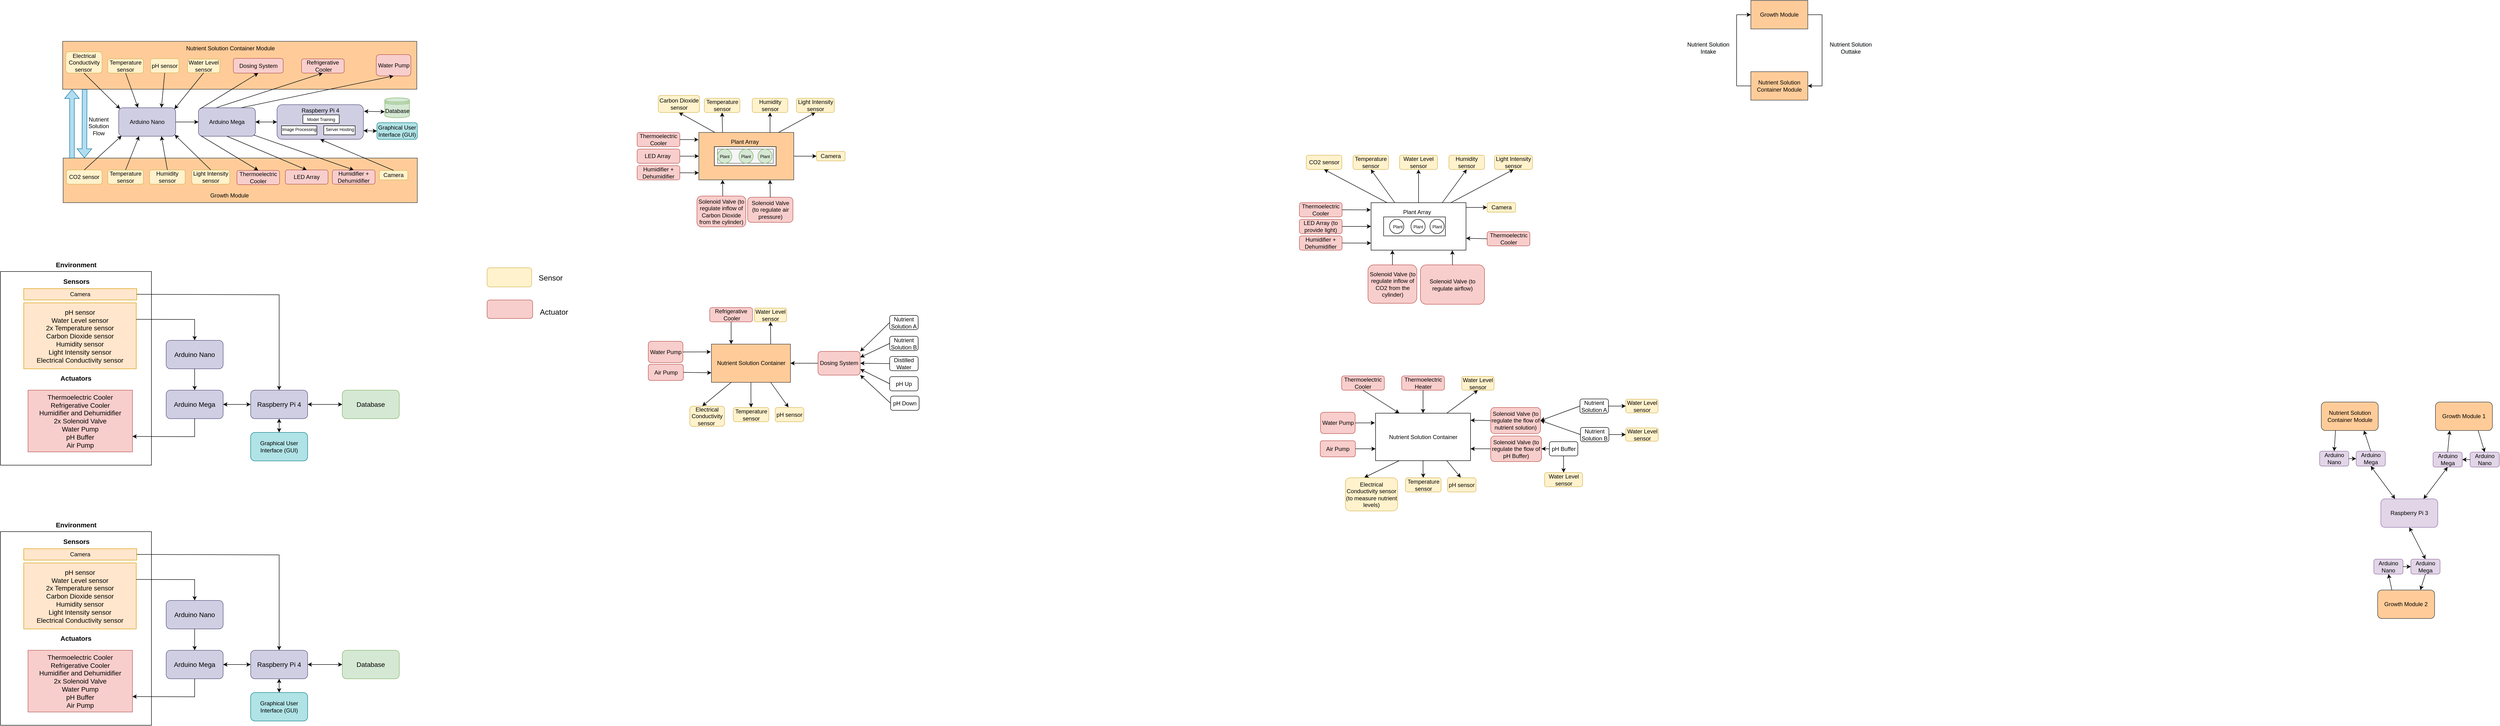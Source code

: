 <mxfile version="21.7.4" type="device" pages="2">
  <diagram id="QQSasd68mNKpDC0msPRK" name="Page-1">
    <mxGraphModel dx="5916" dy="1282" grid="1" gridSize="10" guides="1" tooltips="1" connect="1" arrows="1" fold="1" page="0" pageScale="1" pageWidth="850" pageHeight="1100" math="0" shadow="0">
      <root>
        <mxCell id="0" />
        <mxCell id="1" parent="0" />
        <mxCell id="4rfjug_CKzswVseqzWr0-8" value="" style="endArrow=classic;html=1;rounded=0;exitX=0.75;exitY=0;exitDx=0;exitDy=0;entryX=0.5;entryY=1;entryDx=0;entryDy=0;" parent="1" source="ZLaS4aYEu88ldTp7AQkV-63" target="zM1hNFOut97ZQfBqWzsU-1" edge="1">
          <mxGeometry width="50" height="50" relative="1" as="geometry">
            <mxPoint x="-363" y="890.5" as="sourcePoint" />
            <mxPoint x="-434.75" y="892.5" as="targetPoint" />
          </mxGeometry>
        </mxCell>
        <mxCell id="ZLaS4aYEu88ldTp7AQkV-2" value="Growth Module" style="rounded=0;whiteSpace=wrap;html=1;fillColor=#ffcc99;strokeColor=#36393d;" parent="1" vertex="1">
          <mxGeometry x="190" y="70" width="120" height="60" as="geometry" />
        </mxCell>
        <mxCell id="ZLaS4aYEu88ldTp7AQkV-3" value="Nutrient Solution Container Module" style="rounded=0;whiteSpace=wrap;html=1;fillColor=#ffcc99;strokeColor=#36393d;" parent="1" vertex="1">
          <mxGeometry x="190" y="220" width="120" height="60" as="geometry" />
        </mxCell>
        <mxCell id="ZLaS4aYEu88ldTp7AQkV-5" value="" style="endArrow=none;html=1;rounded=0;exitX=0;exitY=0.5;exitDx=0;exitDy=0;" parent="1" source="ZLaS4aYEu88ldTp7AQkV-3" edge="1">
          <mxGeometry width="50" height="50" relative="1" as="geometry">
            <mxPoint x="400" y="230" as="sourcePoint" />
            <mxPoint x="160" y="250" as="targetPoint" />
          </mxGeometry>
        </mxCell>
        <mxCell id="ZLaS4aYEu88ldTp7AQkV-6" value="" style="endArrow=none;html=1;rounded=0;" parent="1" edge="1">
          <mxGeometry width="50" height="50" relative="1" as="geometry">
            <mxPoint x="160" y="250" as="sourcePoint" />
            <mxPoint x="160" y="100" as="targetPoint" />
          </mxGeometry>
        </mxCell>
        <mxCell id="ZLaS4aYEu88ldTp7AQkV-11" value="&lt;span style=&quot;font-size: 12px; background-color: rgb(248, 249, 250);&quot;&gt;Nutrient Solution&lt;br&gt;Intake&lt;br&gt;&lt;/span&gt;" style="edgeLabel;html=1;align=center;verticalAlign=middle;resizable=0;points=[];" parent="ZLaS4aYEu88ldTp7AQkV-6" vertex="1" connectable="0">
          <mxGeometry x="0.163" relative="1" as="geometry">
            <mxPoint x="-60" y="7" as="offset" />
          </mxGeometry>
        </mxCell>
        <mxCell id="ZLaS4aYEu88ldTp7AQkV-7" value="" style="endArrow=classic;html=1;rounded=0;entryX=0;entryY=0.5;entryDx=0;entryDy=0;" parent="1" target="ZLaS4aYEu88ldTp7AQkV-2" edge="1">
          <mxGeometry width="50" height="50" relative="1" as="geometry">
            <mxPoint x="160" y="100" as="sourcePoint" />
            <mxPoint x="450" y="180" as="targetPoint" />
          </mxGeometry>
        </mxCell>
        <mxCell id="ZLaS4aYEu88ldTp7AQkV-8" value="" style="endArrow=none;html=1;rounded=0;exitX=1;exitY=0.5;exitDx=0;exitDy=0;" parent="1" source="ZLaS4aYEu88ldTp7AQkV-2" edge="1">
          <mxGeometry width="50" height="50" relative="1" as="geometry">
            <mxPoint x="400" y="230" as="sourcePoint" />
            <mxPoint x="340" y="100" as="targetPoint" />
          </mxGeometry>
        </mxCell>
        <mxCell id="ZLaS4aYEu88ldTp7AQkV-9" value="" style="endArrow=none;html=1;rounded=0;" parent="1" edge="1">
          <mxGeometry width="50" height="50" relative="1" as="geometry">
            <mxPoint x="340" y="100" as="sourcePoint" />
            <mxPoint x="340" y="250" as="targetPoint" />
          </mxGeometry>
        </mxCell>
        <mxCell id="ZLaS4aYEu88ldTp7AQkV-12" value="&lt;span style=&quot;font-size: 12px; background-color: rgb(248, 249, 250);&quot;&gt;Nutrient Solution&lt;/span&gt;&lt;br style=&quot;font-size: 12px;&quot;&gt;&lt;span style=&quot;font-size: 12px; background-color: rgb(248, 249, 250);&quot;&gt;Outtake&lt;/span&gt;" style="edgeLabel;html=1;align=center;verticalAlign=middle;resizable=0;points=[];" parent="ZLaS4aYEu88ldTp7AQkV-9" vertex="1" connectable="0">
          <mxGeometry x="-0.147" y="-1" relative="1" as="geometry">
            <mxPoint x="61" y="6" as="offset" />
          </mxGeometry>
        </mxCell>
        <mxCell id="ZLaS4aYEu88ldTp7AQkV-10" value="" style="endArrow=classic;html=1;rounded=0;entryX=1;entryY=0.5;entryDx=0;entryDy=0;" parent="1" target="ZLaS4aYEu88ldTp7AQkV-3" edge="1">
          <mxGeometry width="50" height="50" relative="1" as="geometry">
            <mxPoint x="340" y="250" as="sourcePoint" />
            <mxPoint x="450" y="180" as="targetPoint" />
          </mxGeometry>
        </mxCell>
        <mxCell id="ZLaS4aYEu88ldTp7AQkV-16" value="" style="rounded=0;whiteSpace=wrap;html=1;" parent="1" vertex="1">
          <mxGeometry x="-610" y="496" width="200" height="100" as="geometry" />
        </mxCell>
        <mxCell id="ZLaS4aYEu88ldTp7AQkV-17" value="" style="rounded=0;whiteSpace=wrap;html=1;" parent="1" vertex="1">
          <mxGeometry x="-583.5" y="526" width="130" height="40" as="geometry" />
        </mxCell>
        <mxCell id="ZLaS4aYEu88ldTp7AQkV-32" value="Humidifier + Dehumidifier" style="rounded=1;whiteSpace=wrap;html=1;fillColor=#f8cecc;strokeColor=#b85450;" parent="1" vertex="1">
          <mxGeometry x="-761" y="566" width="90" height="30" as="geometry" />
        </mxCell>
        <mxCell id="ZLaS4aYEu88ldTp7AQkV-35" value="" style="group" parent="1" vertex="1" connectable="0">
          <mxGeometry x="-571" y="531" width="117.5" height="30" as="geometry" />
        </mxCell>
        <mxCell id="ZLaS4aYEu88ldTp7AQkV-18" value="" style="ellipse;whiteSpace=wrap;html=1;aspect=fixed;" parent="ZLaS4aYEu88ldTp7AQkV-35" vertex="1">
          <mxGeometry width="30" height="30" as="geometry" />
        </mxCell>
        <mxCell id="ZLaS4aYEu88ldTp7AQkV-19" value="" style="ellipse;whiteSpace=wrap;html=1;aspect=fixed;" parent="ZLaS4aYEu88ldTp7AQkV-35" vertex="1">
          <mxGeometry x="45" width="30" height="30" as="geometry" />
        </mxCell>
        <mxCell id="ZLaS4aYEu88ldTp7AQkV-21" value="" style="ellipse;whiteSpace=wrap;html=1;aspect=fixed;" parent="ZLaS4aYEu88ldTp7AQkV-35" vertex="1">
          <mxGeometry x="85" width="30" height="30" as="geometry" />
        </mxCell>
        <mxCell id="ZLaS4aYEu88ldTp7AQkV-68" value="&lt;font style=&quot;font-size: 9px;&quot;&gt;Plant&lt;/font&gt;" style="text;html=1;strokeColor=none;fillColor=none;align=center;verticalAlign=middle;whiteSpace=wrap;rounded=0;" parent="ZLaS4aYEu88ldTp7AQkV-35" vertex="1">
          <mxGeometry y="5" width="35" height="20" as="geometry" />
        </mxCell>
        <mxCell id="ZLaS4aYEu88ldTp7AQkV-67" value="&lt;font style=&quot;font-size: 9px;&quot;&gt;Plant&lt;/font&gt;" style="text;html=1;strokeColor=none;fillColor=none;align=center;verticalAlign=middle;whiteSpace=wrap;rounded=0;" parent="ZLaS4aYEu88ldTp7AQkV-35" vertex="1">
          <mxGeometry x="42.5" y="5" width="35" height="20" as="geometry" />
        </mxCell>
        <mxCell id="ZLaS4aYEu88ldTp7AQkV-65" value="&lt;font style=&quot;font-size: 9px;&quot;&gt;Plant&lt;/font&gt;" style="text;html=1;strokeColor=none;fillColor=none;align=center;verticalAlign=middle;whiteSpace=wrap;rounded=0;" parent="ZLaS4aYEu88ldTp7AQkV-35" vertex="1">
          <mxGeometry x="82.5" y="5" width="35" height="20" as="geometry" />
        </mxCell>
        <mxCell id="ZLaS4aYEu88ldTp7AQkV-36" value="Plant Array" style="text;html=1;strokeColor=none;fillColor=none;align=center;verticalAlign=middle;whiteSpace=wrap;rounded=0;" parent="1" vertex="1">
          <mxGeometry x="-552.25" y="501" width="77.5" height="30" as="geometry" />
        </mxCell>
        <mxCell id="ZLaS4aYEu88ldTp7AQkV-29" value="Temperature sensor" style="rounded=1;whiteSpace=wrap;html=1;fillColor=#fff2cc;strokeColor=#d6b656;" parent="1" vertex="1">
          <mxGeometry x="-648" y="396" width="75" height="30" as="geometry" />
        </mxCell>
        <mxCell id="ZLaS4aYEu88ldTp7AQkV-30" value="Humidity sensor" style="rounded=1;whiteSpace=wrap;html=1;fillColor=#fff2cc;strokeColor=#d6b656;" parent="1" vertex="1">
          <mxGeometry x="-446" y="396" width="75" height="30" as="geometry" />
        </mxCell>
        <mxCell id="ZLaS4aYEu88ldTp7AQkV-33" value="Water Level sensor" style="rounded=1;whiteSpace=wrap;html=1;fillColor=#fff2cc;strokeColor=#d6b656;" parent="1" vertex="1">
          <mxGeometry x="-550" y="396" width="80" height="30" as="geometry" />
        </mxCell>
        <mxCell id="ZLaS4aYEu88ldTp7AQkV-62" value="" style="endArrow=classic;html=1;rounded=0;exitX=1;exitY=0.5;exitDx=0;exitDy=0;entryX=0;entryY=0.851;entryDx=0;entryDy=0;entryPerimeter=0;" parent="1" source="ZLaS4aYEu88ldTp7AQkV-32" target="ZLaS4aYEu88ldTp7AQkV-16" edge="1">
          <mxGeometry width="50" height="50" relative="1" as="geometry">
            <mxPoint x="-571" y="586" as="sourcePoint" />
            <mxPoint x="-621" y="581" as="targetPoint" />
          </mxGeometry>
        </mxCell>
        <mxCell id="ZLaS4aYEu88ldTp7AQkV-74" value="Solenoid Valve (to regulate inflow of CO2 from the cylinder)" style="rounded=1;whiteSpace=wrap;html=1;fillColor=#f8cecc;strokeColor=#b85450;" parent="1" vertex="1">
          <mxGeometry x="-616.5" y="627" width="103" height="81" as="geometry" />
        </mxCell>
        <mxCell id="ZLaS4aYEu88ldTp7AQkV-75" value="" style="endArrow=classic;html=1;rounded=0;fontSize=9;exitX=0.5;exitY=0;exitDx=0;exitDy=0;entryX=0.25;entryY=1;entryDx=0;entryDy=0;" parent="1" source="ZLaS4aYEu88ldTp7AQkV-74" edge="1">
          <mxGeometry width="50" height="50" relative="1" as="geometry">
            <mxPoint x="-466" y="566" as="sourcePoint" />
            <mxPoint x="-565" y="596" as="targetPoint" />
          </mxGeometry>
        </mxCell>
        <mxCell id="su_p7eKiATEF8SMmbVVe-2" value="" style="endArrow=classic;html=1;rounded=0;exitX=0.5;exitY=0;exitDx=0;exitDy=0;entryX=0.5;entryY=1;entryDx=0;entryDy=0;" parent="1" source="ZLaS4aYEu88ldTp7AQkV-16" target="ZLaS4aYEu88ldTp7AQkV-33" edge="1">
          <mxGeometry width="50" height="50" relative="1" as="geometry">
            <mxPoint x="-457" y="459" as="sourcePoint" />
            <mxPoint x="-507" y="509" as="targetPoint" />
          </mxGeometry>
        </mxCell>
        <mxCell id="su_p7eKiATEF8SMmbVVe-4" value="" style="endArrow=classic;html=1;rounded=0;exitX=0.25;exitY=0;exitDx=0;exitDy=0;entryX=0.5;entryY=1;entryDx=0;entryDy=0;" parent="1" source="ZLaS4aYEu88ldTp7AQkV-16" target="ZLaS4aYEu88ldTp7AQkV-29" edge="1">
          <mxGeometry width="50" height="50" relative="1" as="geometry">
            <mxPoint x="-457" y="404" as="sourcePoint" />
            <mxPoint x="-507" y="454" as="targetPoint" />
          </mxGeometry>
        </mxCell>
        <mxCell id="su_p7eKiATEF8SMmbVVe-5" value="" style="endArrow=classic;html=1;rounded=0;exitX=0.75;exitY=0;exitDx=0;exitDy=0;entryX=0.5;entryY=1;entryDx=0;entryDy=0;" parent="1" source="ZLaS4aYEu88ldTp7AQkV-16" target="ZLaS4aYEu88ldTp7AQkV-30" edge="1">
          <mxGeometry width="50" height="50" relative="1" as="geometry">
            <mxPoint x="-457" y="404" as="sourcePoint" />
            <mxPoint x="-507" y="454" as="targetPoint" />
          </mxGeometry>
        </mxCell>
        <mxCell id="su_p7eKiATEF8SMmbVVe-8" value="Camera" style="rounded=1;whiteSpace=wrap;html=1;fillColor=#fff2cc;strokeColor=#d6b656;" parent="1" vertex="1">
          <mxGeometry x="-365.5" y="496" width="60" height="20" as="geometry" />
        </mxCell>
        <mxCell id="su_p7eKiATEF8SMmbVVe-21" value="" style="endArrow=classic;html=1;rounded=0;fontSize=14;entryX=0;entryY=0.5;entryDx=0;entryDy=0;exitX=1.001;exitY=0.1;exitDx=0;exitDy=0;exitPerimeter=0;" parent="1" source="ZLaS4aYEu88ldTp7AQkV-16" target="su_p7eKiATEF8SMmbVVe-8" edge="1">
          <mxGeometry width="50" height="50" relative="1" as="geometry">
            <mxPoint x="-409" y="506" as="sourcePoint" />
            <mxPoint x="-295" y="550" as="targetPoint" />
          </mxGeometry>
        </mxCell>
        <mxCell id="ZLaS4aYEu88ldTp7AQkV-31" value="&lt;span style=&quot;font-size: 12px;&quot;&gt;Thermoelectric Cooler&lt;/span&gt;" style="rounded=1;whiteSpace=wrap;html=1;fillColor=#f8cecc;strokeColor=#b85450;" parent="1" vertex="1">
          <mxGeometry x="-761" y="496" width="90" height="30" as="geometry" />
        </mxCell>
        <mxCell id="ZLaS4aYEu88ldTp7AQkV-61" value="" style="endArrow=classic;html=1;rounded=0;exitX=1;exitY=0.5;exitDx=0;exitDy=0;entryX=-0.003;entryY=0.152;entryDx=0;entryDy=0;entryPerimeter=0;" parent="1" source="ZLaS4aYEu88ldTp7AQkV-31" target="ZLaS4aYEu88ldTp7AQkV-16" edge="1">
          <mxGeometry width="50" height="50" relative="1" as="geometry">
            <mxPoint x="-471" y="496" as="sourcePoint" />
            <mxPoint x="-621" y="511" as="targetPoint" />
          </mxGeometry>
        </mxCell>
        <mxCell id="A6l-WNQ9AUNoH-VFnXK9-5" value="&lt;span style=&quot;font-size: 12px;&quot;&gt;LED Array (to provide light)&lt;/span&gt;" style="rounded=1;whiteSpace=wrap;html=1;fillColor=#f8cecc;strokeColor=#b85450;" parent="1" vertex="1">
          <mxGeometry x="-761" y="531" width="90" height="30" as="geometry" />
        </mxCell>
        <mxCell id="A6l-WNQ9AUNoH-VFnXK9-6" value="" style="endArrow=classic;html=1;rounded=0;exitX=1;exitY=0.5;exitDx=0;exitDy=0;entryX=0;entryY=0.5;entryDx=0;entryDy=0;" parent="1" source="A6l-WNQ9AUNoH-VFnXK9-5" target="ZLaS4aYEu88ldTp7AQkV-16" edge="1">
          <mxGeometry width="50" height="50" relative="1" as="geometry">
            <mxPoint x="-675" y="576" as="sourcePoint" />
            <mxPoint x="-625" y="526" as="targetPoint" />
          </mxGeometry>
        </mxCell>
        <mxCell id="A6l-WNQ9AUNoH-VFnXK9-9" value="Solenoid Valve (to regulate airflow)" style="rounded=1;whiteSpace=wrap;html=1;fillColor=#f8cecc;strokeColor=#b85450;" parent="1" vertex="1">
          <mxGeometry x="-506" y="627" width="135" height="83" as="geometry" />
        </mxCell>
        <mxCell id="A6l-WNQ9AUNoH-VFnXK9-10" value="" style="endArrow=classic;html=1;rounded=0;exitX=0.5;exitY=0;exitDx=0;exitDy=0;entryX=0.856;entryY=1.003;entryDx=0;entryDy=0;entryPerimeter=0;" parent="1" source="A6l-WNQ9AUNoH-VFnXK9-9" target="ZLaS4aYEu88ldTp7AQkV-16" edge="1">
          <mxGeometry width="50" height="50" relative="1" as="geometry">
            <mxPoint x="-449" y="615" as="sourcePoint" />
            <mxPoint x="-438" y="598" as="targetPoint" />
          </mxGeometry>
        </mxCell>
        <mxCell id="-xlDapH0AE7ELv1Orgcn-3" value="" style="edgeStyle=orthogonalEdgeStyle;rounded=0;orthogonalLoop=1;jettySize=auto;html=1;" parent="1" source="ZLaS4aYEu88ldTp7AQkV-63" target="-xlDapH0AE7ELv1Orgcn-1" edge="1">
          <mxGeometry relative="1" as="geometry" />
        </mxCell>
        <mxCell id="ZLaS4aYEu88ldTp7AQkV-63" value="Nutrient Solution Container" style="rounded=0;whiteSpace=wrap;html=1;" parent="1" vertex="1">
          <mxGeometry x="-600.5" y="939.5" width="200" height="100" as="geometry" />
        </mxCell>
        <mxCell id="ZLaS4aYEu88ldTp7AQkV-64" value="Solenoid Valve (to regulate the flow of nutrient solution)" style="rounded=1;whiteSpace=wrap;html=1;fillColor=#f8cecc;strokeColor=#b85450;" parent="1" vertex="1">
          <mxGeometry x="-358" y="927.5" width="105" height="55" as="geometry" />
        </mxCell>
        <mxCell id="A6l-WNQ9AUNoH-VFnXK9-20" value="" style="edgeStyle=orthogonalEdgeStyle;rounded=0;orthogonalLoop=1;jettySize=auto;html=1;" parent="1" source="ZLaS4aYEu88ldTp7AQkV-69" target="A6l-WNQ9AUNoH-VFnXK9-19" edge="1">
          <mxGeometry relative="1" as="geometry" />
        </mxCell>
        <mxCell id="ZLaS4aYEu88ldTp7AQkV-69" value="pH Buffer" style="rounded=1;whiteSpace=wrap;html=1;" parent="1" vertex="1">
          <mxGeometry x="-234.5" y="999.5" width="60" height="30" as="geometry" />
        </mxCell>
        <mxCell id="ZLaS4aYEu88ldTp7AQkV-70" value="pH sensor" style="rounded=1;whiteSpace=wrap;html=1;fillColor=#fff2cc;strokeColor=#d6b656;" parent="1" vertex="1">
          <mxGeometry x="-449" y="1075.5" width="60" height="30" as="geometry" />
        </mxCell>
        <mxCell id="ZLaS4aYEu88ldTp7AQkV-71" value="Water Pump" style="rounded=1;whiteSpace=wrap;html=1;fillColor=#f8cecc;strokeColor=#b85450;" parent="1" vertex="1">
          <mxGeometry x="-716.5" y="937.5" width="73" height="45" as="geometry" />
        </mxCell>
        <mxCell id="ZLaS4aYEu88ldTp7AQkV-72" value="Air Pump" style="rounded=1;whiteSpace=wrap;html=1;fillColor=#f8cecc;strokeColor=#b85450;" parent="1" vertex="1">
          <mxGeometry x="-717" y="997.5" width="74" height="34" as="geometry" />
        </mxCell>
        <mxCell id="ZLaS4aYEu88ldTp7AQkV-77" value="Nutrient Solution A" style="rounded=1;whiteSpace=wrap;html=1;" parent="1" vertex="1">
          <mxGeometry x="-170" y="909.5" width="60" height="30" as="geometry" />
        </mxCell>
        <mxCell id="ZLaS4aYEu88ldTp7AQkV-78" value="Nutrient Solution B" style="rounded=1;whiteSpace=wrap;html=1;" parent="1" vertex="1">
          <mxGeometry x="-169" y="969.5" width="60" height="30" as="geometry" />
        </mxCell>
        <mxCell id="ZLaS4aYEu88ldTp7AQkV-79" value="" style="endArrow=classic;html=1;rounded=0;fontSize=9;exitX=0;exitY=0.5;exitDx=0;exitDy=0;entryX=1;entryY=0.5;entryDx=0;entryDy=0;" parent="1" source="ZLaS4aYEu88ldTp7AQkV-77" target="ZLaS4aYEu88ldTp7AQkV-64" edge="1">
          <mxGeometry width="50" height="50" relative="1" as="geometry">
            <mxPoint x="-423" y="979.5" as="sourcePoint" />
            <mxPoint x="-373" y="929.5" as="targetPoint" />
          </mxGeometry>
        </mxCell>
        <mxCell id="ZLaS4aYEu88ldTp7AQkV-80" value="" style="endArrow=classic;html=1;rounded=0;fontSize=9;exitX=0;exitY=0.5;exitDx=0;exitDy=0;entryX=1;entryY=0.5;entryDx=0;entryDy=0;" parent="1" source="ZLaS4aYEu88ldTp7AQkV-78" target="ZLaS4aYEu88ldTp7AQkV-64" edge="1">
          <mxGeometry width="50" height="50" relative="1" as="geometry">
            <mxPoint x="-423" y="979.5" as="sourcePoint" />
            <mxPoint x="-373" y="929.5" as="targetPoint" />
          </mxGeometry>
        </mxCell>
        <mxCell id="yg0ZxnerVrGQG-u5jMa2-2" value="Electrical Conductivity sensor (to measure nutrient levels)" style="rounded=1;whiteSpace=wrap;html=1;fillColor=#fff2cc;strokeColor=#d6b656;" parent="1" vertex="1">
          <mxGeometry x="-664" y="1075.5" width="110" height="70" as="geometry" />
        </mxCell>
        <mxCell id="yg0ZxnerVrGQG-u5jMa2-3" value="" style="endArrow=classic;html=1;rounded=0;fontSize=9;exitX=1;exitY=0.5;exitDx=0;exitDy=0;entryX=-0.007;entryY=0.203;entryDx=0;entryDy=0;entryPerimeter=0;" parent="1" source="ZLaS4aYEu88ldTp7AQkV-71" target="ZLaS4aYEu88ldTp7AQkV-63" edge="1">
          <mxGeometry width="50" height="50" relative="1" as="geometry">
            <mxPoint x="-478" y="1029.5" as="sourcePoint" />
            <mxPoint x="-428" y="979.5" as="targetPoint" />
          </mxGeometry>
        </mxCell>
        <mxCell id="yg0ZxnerVrGQG-u5jMa2-4" value="" style="endArrow=classic;html=1;rounded=0;fontSize=9;exitX=1;exitY=0.5;exitDx=0;exitDy=0;entryX=0;entryY=0.75;entryDx=0;entryDy=0;" parent="1" source="ZLaS4aYEu88ldTp7AQkV-72" target="ZLaS4aYEu88ldTp7AQkV-63" edge="1">
          <mxGeometry width="50" height="50" relative="1" as="geometry">
            <mxPoint x="-478" y="1029.5" as="sourcePoint" />
            <mxPoint x="-428" y="979.5" as="targetPoint" />
          </mxGeometry>
        </mxCell>
        <mxCell id="yg0ZxnerVrGQG-u5jMa2-5" value="" style="endArrow=classic;html=1;rounded=0;fontSize=9;exitX=0;exitY=0.5;exitDx=0;exitDy=0;entryX=1;entryY=0.149;entryDx=0;entryDy=0;entryPerimeter=0;" parent="1" source="ZLaS4aYEu88ldTp7AQkV-64" target="ZLaS4aYEu88ldTp7AQkV-63" edge="1">
          <mxGeometry width="50" height="50" relative="1" as="geometry">
            <mxPoint x="-478" y="1029.5" as="sourcePoint" />
            <mxPoint x="-398" y="954.5" as="targetPoint" />
          </mxGeometry>
        </mxCell>
        <mxCell id="yg0ZxnerVrGQG-u5jMa2-7" value="" style="endArrow=classic;html=1;rounded=0;fontSize=9;exitX=0.25;exitY=1;exitDx=0;exitDy=0;entryX=0.362;entryY=-0.009;entryDx=0;entryDy=0;entryPerimeter=0;" parent="1" source="ZLaS4aYEu88ldTp7AQkV-63" target="yg0ZxnerVrGQG-u5jMa2-2" edge="1">
          <mxGeometry width="50" height="50" relative="1" as="geometry">
            <mxPoint x="-560.5" y="1039.5" as="sourcePoint" />
            <mxPoint x="-478" y="1039.5" as="targetPoint" />
          </mxGeometry>
        </mxCell>
        <mxCell id="yg0ZxnerVrGQG-u5jMa2-8" value="" style="endArrow=classic;html=1;rounded=0;fontSize=9;exitX=0.75;exitY=1;exitDx=0;exitDy=0;entryX=0.465;entryY=-0.016;entryDx=0;entryDy=0;entryPerimeter=0;" parent="1" source="ZLaS4aYEu88ldTp7AQkV-63" target="ZLaS4aYEu88ldTp7AQkV-70" edge="1">
          <mxGeometry width="50" height="50" relative="1" as="geometry">
            <mxPoint x="-448" y="1079.5" as="sourcePoint" />
            <mxPoint x="-398" y="1029.5" as="targetPoint" />
          </mxGeometry>
        </mxCell>
        <mxCell id="A6l-WNQ9AUNoH-VFnXK9-18" value="" style="edgeStyle=orthogonalEdgeStyle;rounded=0;orthogonalLoop=1;jettySize=auto;html=1;" parent="1" source="ZLaS4aYEu88ldTp7AQkV-69" target="A6l-WNQ9AUNoH-VFnXK9-13" edge="1">
          <mxGeometry relative="1" as="geometry" />
        </mxCell>
        <mxCell id="A6l-WNQ9AUNoH-VFnXK9-13" value="Water Level sensor" style="rounded=1;whiteSpace=wrap;html=1;fillColor=#fff2cc;strokeColor=#d6b656;" parent="1" vertex="1">
          <mxGeometry x="-244.5" y="1064.5" width="80" height="30" as="geometry" />
        </mxCell>
        <mxCell id="A6l-WNQ9AUNoH-VFnXK9-21" value="" style="edgeStyle=orthogonalEdgeStyle;rounded=0;orthogonalLoop=1;jettySize=auto;html=1;" parent="1" source="A6l-WNQ9AUNoH-VFnXK9-19" target="ZLaS4aYEu88ldTp7AQkV-63" edge="1">
          <mxGeometry relative="1" as="geometry">
            <Array as="points">
              <mxPoint x="-388" y="1014.5" />
              <mxPoint x="-388" y="1014.5" />
            </Array>
          </mxGeometry>
        </mxCell>
        <mxCell id="A6l-WNQ9AUNoH-VFnXK9-19" value="Solenoid Valve (to regulate the flow of pH Buffer)" style="rounded=1;whiteSpace=wrap;html=1;fillColor=#f8cecc;strokeColor=#b85450;" parent="1" vertex="1">
          <mxGeometry x="-358" y="987.5" width="107" height="54" as="geometry" />
        </mxCell>
        <mxCell id="4rfjug_CKzswVseqzWr0-9" value="Water Level sensor" style="rounded=1;whiteSpace=wrap;html=1;fillColor=#fff2cc;strokeColor=#d6b656;" parent="1" vertex="1">
          <mxGeometry x="-73.5" y="910" width="68" height="29" as="geometry" />
        </mxCell>
        <mxCell id="4rfjug_CKzswVseqzWr0-10" value="Water Level sensor" style="rounded=1;whiteSpace=wrap;html=1;fillColor=#fff2cc;strokeColor=#d6b656;" parent="1" vertex="1">
          <mxGeometry x="-73.5" y="970.5" width="68.5" height="28" as="geometry" />
        </mxCell>
        <mxCell id="4rfjug_CKzswVseqzWr0-11" value="" style="endArrow=classic;html=1;rounded=0;exitX=1;exitY=0.5;exitDx=0;exitDy=0;entryX=0;entryY=0.5;entryDx=0;entryDy=0;" parent="1" source="ZLaS4aYEu88ldTp7AQkV-77" target="4rfjug_CKzswVseqzWr0-9" edge="1">
          <mxGeometry width="50" height="50" relative="1" as="geometry">
            <mxPoint x="-120" y="969.5" as="sourcePoint" />
            <mxPoint x="-70" y="919.5" as="targetPoint" />
          </mxGeometry>
        </mxCell>
        <mxCell id="4rfjug_CKzswVseqzWr0-12" value="" style="endArrow=classic;html=1;rounded=0;exitX=1;exitY=0.5;exitDx=0;exitDy=0;entryX=0;entryY=0.5;entryDx=0;entryDy=0;" parent="1" source="ZLaS4aYEu88ldTp7AQkV-78" target="4rfjug_CKzswVseqzWr0-10" edge="1">
          <mxGeometry width="50" height="50" relative="1" as="geometry">
            <mxPoint x="-120" y="969.5" as="sourcePoint" />
            <mxPoint x="-70" y="919.5" as="targetPoint" />
          </mxGeometry>
        </mxCell>
        <mxCell id="be0GZTbyugUjXy5_z_ly-1" value="CO2 sensor" style="rounded=1;whiteSpace=wrap;html=1;fillColor=#fff2cc;strokeColor=#d6b656;" parent="1" vertex="1">
          <mxGeometry x="-746.5" y="396" width="75" height="30" as="geometry" />
        </mxCell>
        <mxCell id="be0GZTbyugUjXy5_z_ly-2" value="Light Intensity sensor" style="rounded=1;whiteSpace=wrap;html=1;fillColor=#fff2cc;strokeColor=#d6b656;" parent="1" vertex="1">
          <mxGeometry x="-350" y="396" width="80" height="30" as="geometry" />
        </mxCell>
        <mxCell id="be0GZTbyugUjXy5_z_ly-5" value="" style="endArrow=classic;html=1;rounded=0;entryX=0.5;entryY=1;entryDx=0;entryDy=0;exitX=0.168;exitY=-0.001;exitDx=0;exitDy=0;exitPerimeter=0;" parent="1" source="ZLaS4aYEu88ldTp7AQkV-16" target="be0GZTbyugUjXy5_z_ly-1" edge="1">
          <mxGeometry width="50" height="50" relative="1" as="geometry">
            <mxPoint x="-559" y="511" as="sourcePoint" />
            <mxPoint x="-676" y="430" as="targetPoint" />
          </mxGeometry>
        </mxCell>
        <mxCell id="be0GZTbyugUjXy5_z_ly-6" value="" style="endArrow=classic;html=1;rounded=0;entryX=0.5;entryY=1;entryDx=0;entryDy=0;exitX=0.841;exitY=-0.001;exitDx=0;exitDy=0;exitPerimeter=0;" parent="1" source="ZLaS4aYEu88ldTp7AQkV-16" target="be0GZTbyugUjXy5_z_ly-2" edge="1">
          <mxGeometry width="50" height="50" relative="1" as="geometry">
            <mxPoint x="-442" y="495" as="sourcePoint" />
            <mxPoint x="-355" y="475" as="targetPoint" />
          </mxGeometry>
        </mxCell>
        <mxCell id="zM1hNFOut97ZQfBqWzsU-1" value="Water Level sensor" style="rounded=1;whiteSpace=wrap;html=1;fillColor=#fff2cc;strokeColor=#d6b656;" parent="1" vertex="1">
          <mxGeometry x="-419" y="862" width="68" height="29" as="geometry" />
        </mxCell>
        <mxCell id="zM1hNFOut97ZQfBqWzsU-2" value="&lt;span style=&quot;font-size: 12px;&quot;&gt;Thermoelectric Cooler&lt;/span&gt;" style="rounded=1;whiteSpace=wrap;html=1;fillColor=#f8cecc;strokeColor=#b85450;" parent="1" vertex="1">
          <mxGeometry x="-672" y="861" width="90" height="30" as="geometry" />
        </mxCell>
        <mxCell id="zM1hNFOut97ZQfBqWzsU-4" value="&lt;span style=&quot;font-size: 12px;&quot;&gt;Thermoelectric Heater&lt;/span&gt;" style="rounded=1;whiteSpace=wrap;html=1;fillColor=#f8cecc;strokeColor=#b85450;" parent="1" vertex="1">
          <mxGeometry x="-545.5" y="861" width="90" height="30" as="geometry" />
        </mxCell>
        <mxCell id="zM1hNFOut97ZQfBqWzsU-7" value="" style="endArrow=classic;html=1;rounded=0;exitX=0.5;exitY=1;exitDx=0;exitDy=0;entryX=0.25;entryY=0;entryDx=0;entryDy=0;" parent="1" source="zM1hNFOut97ZQfBqWzsU-2" target="ZLaS4aYEu88ldTp7AQkV-63" edge="1">
          <mxGeometry width="50" height="50" relative="1" as="geometry">
            <mxPoint x="-352" y="1000.5" as="sourcePoint" />
            <mxPoint x="-402" y="1050.5" as="targetPoint" />
          </mxGeometry>
        </mxCell>
        <mxCell id="zM1hNFOut97ZQfBqWzsU-8" value="" style="endArrow=classic;html=1;rounded=0;exitX=0.5;exitY=1;exitDx=0;exitDy=0;entryX=0.5;entryY=0;entryDx=0;entryDy=0;" parent="1" source="zM1hNFOut97ZQfBqWzsU-4" target="ZLaS4aYEu88ldTp7AQkV-63" edge="1">
          <mxGeometry width="50" height="50" relative="1" as="geometry">
            <mxPoint x="-352" y="1000.5" as="sourcePoint" />
            <mxPoint x="-402" y="1050.5" as="targetPoint" />
          </mxGeometry>
        </mxCell>
        <mxCell id="-xlDapH0AE7ELv1Orgcn-1" value="Temperature sensor" style="rounded=1;whiteSpace=wrap;html=1;fillColor=#fff2cc;strokeColor=#d6b656;" parent="1" vertex="1">
          <mxGeometry x="-537.5" y="1075.5" width="75" height="30" as="geometry" />
        </mxCell>
        <mxCell id="A_3v8HXZ6naFGi0Af-2t-7" value="Nutrient Solution Container Module" style="rounded=1;whiteSpace=wrap;html=1;fillColor=#ffcc99;strokeColor=#36393d;" parent="1" vertex="1">
          <mxGeometry x="1391.5" y="916" width="120" height="60" as="geometry" />
        </mxCell>
        <mxCell id="A_3v8HXZ6naFGi0Af-2t-9" value="Growth Module 1" style="rounded=1;whiteSpace=wrap;html=1;fillColor=#ffcc99;strokeColor=#36393d;" parent="1" vertex="1">
          <mxGeometry x="1632" y="916" width="120" height="60" as="geometry" />
        </mxCell>
        <mxCell id="A_3v8HXZ6naFGi0Af-2t-10" value="Growth Module 2" style="rounded=1;whiteSpace=wrap;html=1;flipV=1;flipH=1;fillColor=#ffcc99;strokeColor=#36393d;" parent="1" vertex="1">
          <mxGeometry x="1510.25" y="1312" width="120" height="60" as="geometry" />
        </mxCell>
        <mxCell id="A_3v8HXZ6naFGi0Af-2t-15" value="Raspberry Pi 3" style="rounded=1;whiteSpace=wrap;html=1;flipV=1;flipH=1;fillColor=#e1d5e7;strokeColor=#9673a6;" parent="1" vertex="1">
          <mxGeometry x="1517" y="1120" width="120" height="60" as="geometry" />
        </mxCell>
        <mxCell id="f66W5XodOHnnnX5uXkB2-1" value="&lt;span style=&quot;font-size: 12px;&quot;&gt;Thermoelectric Cooler&lt;/span&gt;" style="rounded=1;whiteSpace=wrap;html=1;fillColor=#f8cecc;strokeColor=#b85450;" parent="1" vertex="1">
          <mxGeometry x="-365.5" y="557" width="90" height="30" as="geometry" />
        </mxCell>
        <mxCell id="f66W5XodOHnnnX5uXkB2-3" value="" style="endArrow=classic;html=1;rounded=0;exitX=0;exitY=0.5;exitDx=0;exitDy=0;entryX=1;entryY=0.75;entryDx=0;entryDy=0;" parent="1" source="f66W5XodOHnnnX5uXkB2-1" target="ZLaS4aYEu88ldTp7AQkV-16" edge="1">
          <mxGeometry width="50" height="50" relative="1" as="geometry">
            <mxPoint x="-390" y="540" as="sourcePoint" />
            <mxPoint x="-269" y="575" as="targetPoint" />
          </mxGeometry>
        </mxCell>
        <mxCell id="YafXo0t1VoJHXmda4DZ2-2" value="" style="endArrow=classic;html=1;rounded=0;exitX=0.75;exitY=0;exitDx=0;exitDy=0;entryX=0.5;entryY=1;entryDx=0;entryDy=0;" parent="1" source="YafXo0t1VoJHXmda4DZ2-32" target="YafXo0t1VoJHXmda4DZ2-61" edge="1">
          <mxGeometry width="50" height="50" relative="1" as="geometry">
            <mxPoint x="-1779" y="742.5" as="sourcePoint" />
            <mxPoint x="-1850.75" y="744.5" as="targetPoint" />
          </mxGeometry>
        </mxCell>
        <mxCell id="YafXo0t1VoJHXmda4DZ2-3" value="" style="rounded=0;whiteSpace=wrap;html=1;fillColor=#ffcc99;strokeColor=#36393d;" parent="1" vertex="1">
          <mxGeometry x="-2026" y="348" width="200" height="100" as="geometry" />
        </mxCell>
        <mxCell id="YafXo0t1VoJHXmda4DZ2-4" value="" style="rounded=0;whiteSpace=wrap;html=1;" parent="1" vertex="1">
          <mxGeometry x="-1993.25" y="378" width="130" height="40" as="geometry" />
        </mxCell>
        <mxCell id="YafXo0t1VoJHXmda4DZ2-6" value="" style="group;fillColor=#f5f5f5;strokeColor=#666666;fontColor=#333333;" parent="1" vertex="1" connectable="0">
          <mxGeometry x="-1986.5" y="383" width="117.5" height="30" as="geometry" />
        </mxCell>
        <mxCell id="YafXo0t1VoJHXmda4DZ2-7" value="" style="ellipse;whiteSpace=wrap;html=1;aspect=fixed;fillColor=#d5e8d4;strokeColor=#82b366;" parent="YafXo0t1VoJHXmda4DZ2-6" vertex="1">
          <mxGeometry width="30" height="30" as="geometry" />
        </mxCell>
        <mxCell id="YafXo0t1VoJHXmda4DZ2-8" value="" style="ellipse;whiteSpace=wrap;html=1;aspect=fixed;fillColor=#d5e8d4;strokeColor=#82b366;" parent="YafXo0t1VoJHXmda4DZ2-6" vertex="1">
          <mxGeometry x="45" width="30" height="30" as="geometry" />
        </mxCell>
        <mxCell id="YafXo0t1VoJHXmda4DZ2-9" value="" style="ellipse;whiteSpace=wrap;html=1;aspect=fixed;fillColor=#d5e8d4;strokeColor=#82b366;" parent="YafXo0t1VoJHXmda4DZ2-6" vertex="1">
          <mxGeometry x="85" width="30" height="30" as="geometry" />
        </mxCell>
        <mxCell id="YafXo0t1VoJHXmda4DZ2-12" value="&lt;font style=&quot;font-size: 9px;&quot;&gt;Plant&lt;/font&gt;" style="text;html=1;strokeColor=none;fillColor=none;align=center;verticalAlign=middle;whiteSpace=wrap;rounded=0;" parent="YafXo0t1VoJHXmda4DZ2-6" vertex="1">
          <mxGeometry x="82.5" y="5" width="35" height="20" as="geometry" />
        </mxCell>
        <mxCell id="YafXo0t1VoJHXmda4DZ2-11" value="&lt;font style=&quot;font-size: 9px;&quot;&gt;Plant&lt;/font&gt;" style="text;html=1;strokeColor=none;fillColor=none;align=center;verticalAlign=middle;whiteSpace=wrap;rounded=0;" parent="YafXo0t1VoJHXmda4DZ2-6" vertex="1">
          <mxGeometry x="42.5" y="1" width="35" height="28" as="geometry" />
        </mxCell>
        <mxCell id="YafXo0t1VoJHXmda4DZ2-10" value="&lt;font style=&quot;font-size: 9px;&quot;&gt;Plant&lt;/font&gt;" style="text;html=1;strokeColor=none;fillColor=none;align=center;verticalAlign=middle;whiteSpace=wrap;rounded=0;" parent="YafXo0t1VoJHXmda4DZ2-6" vertex="1">
          <mxGeometry x="-2.5" y="5" width="35" height="20" as="geometry" />
        </mxCell>
        <mxCell id="YafXo0t1VoJHXmda4DZ2-13" value="Plant Array" style="text;html=1;strokeColor=none;fillColor=none;align=center;verticalAlign=middle;whiteSpace=wrap;rounded=0;" parent="1" vertex="1">
          <mxGeometry x="-1968.25" y="353" width="77.5" height="30" as="geometry" />
        </mxCell>
        <mxCell id="YafXo0t1VoJHXmda4DZ2-17" value="" style="endArrow=classic;html=1;rounded=0;exitX=1;exitY=0.5;exitDx=0;exitDy=0;entryX=0;entryY=0.851;entryDx=0;entryDy=0;entryPerimeter=0;" parent="1" source="YafXo0t1VoJHXmda4DZ2-5" target="YafXo0t1VoJHXmda4DZ2-3" edge="1">
          <mxGeometry width="50" height="50" relative="1" as="geometry">
            <mxPoint x="-1987" y="438" as="sourcePoint" />
            <mxPoint x="-2037" y="433" as="targetPoint" />
          </mxGeometry>
        </mxCell>
        <mxCell id="YafXo0t1VoJHXmda4DZ2-18" value="Solenoid Valve (to regulate inflow of Carbon Dioxide from the cylinder)" style="rounded=1;whiteSpace=wrap;html=1;fillColor=#f8cecc;strokeColor=#b85450;" parent="1" vertex="1">
          <mxGeometry x="-2030" y="482" width="103" height="65" as="geometry" />
        </mxCell>
        <mxCell id="YafXo0t1VoJHXmda4DZ2-21" value="" style="endArrow=classic;html=1;rounded=0;exitX=0.25;exitY=0;exitDx=0;exitDy=0;entryX=0.5;entryY=1;entryDx=0;entryDy=0;" parent="1" source="YafXo0t1VoJHXmda4DZ2-3" target="YafXo0t1VoJHXmda4DZ2-14" edge="1">
          <mxGeometry width="50" height="50" relative="1" as="geometry">
            <mxPoint x="-1873" y="256" as="sourcePoint" />
            <mxPoint x="-1923" y="306" as="targetPoint" />
          </mxGeometry>
        </mxCell>
        <mxCell id="YafXo0t1VoJHXmda4DZ2-22" value="" style="endArrow=classic;html=1;rounded=0;exitX=0.75;exitY=0;exitDx=0;exitDy=0;entryX=0.5;entryY=1;entryDx=0;entryDy=0;" parent="1" source="YafXo0t1VoJHXmda4DZ2-3" target="YafXo0t1VoJHXmda4DZ2-15" edge="1">
          <mxGeometry width="50" height="50" relative="1" as="geometry">
            <mxPoint x="-1873" y="256" as="sourcePoint" />
            <mxPoint x="-1923" y="306" as="targetPoint" />
          </mxGeometry>
        </mxCell>
        <mxCell id="YafXo0t1VoJHXmda4DZ2-23" value="Camera" style="rounded=1;whiteSpace=wrap;html=1;fillColor=#fff2cc;strokeColor=#d6b656;" parent="1" vertex="1">
          <mxGeometry x="-1778" y="388" width="60" height="20" as="geometry" />
        </mxCell>
        <mxCell id="YafXo0t1VoJHXmda4DZ2-24" value="" style="endArrow=classic;html=1;rounded=0;fontSize=14;entryX=0;entryY=0.5;entryDx=0;entryDy=0;exitX=1;exitY=0.5;exitDx=0;exitDy=0;" parent="1" source="YafXo0t1VoJHXmda4DZ2-3" target="YafXo0t1VoJHXmda4DZ2-23" edge="1">
          <mxGeometry width="50" height="50" relative="1" as="geometry">
            <mxPoint x="-1825" y="358" as="sourcePoint" />
            <mxPoint x="-1711" y="402" as="targetPoint" />
          </mxGeometry>
        </mxCell>
        <mxCell id="YafXo0t1VoJHXmda4DZ2-26" value="" style="endArrow=classic;html=1;rounded=0;exitX=1;exitY=0.5;exitDx=0;exitDy=0;entryX=-0.003;entryY=0.152;entryDx=0;entryDy=0;entryPerimeter=0;" parent="1" source="YafXo0t1VoJHXmda4DZ2-25" target="YafXo0t1VoJHXmda4DZ2-3" edge="1">
          <mxGeometry width="50" height="50" relative="1" as="geometry">
            <mxPoint x="-1887" y="348" as="sourcePoint" />
            <mxPoint x="-2037" y="363" as="targetPoint" />
          </mxGeometry>
        </mxCell>
        <mxCell id="YafXo0t1VoJHXmda4DZ2-28" value="" style="endArrow=classic;html=1;rounded=0;exitX=1;exitY=0.5;exitDx=0;exitDy=0;entryX=0;entryY=0.5;entryDx=0;entryDy=0;" parent="1" source="YafXo0t1VoJHXmda4DZ2-27" target="YafXo0t1VoJHXmda4DZ2-3" edge="1">
          <mxGeometry width="50" height="50" relative="1" as="geometry">
            <mxPoint x="-2091" y="428" as="sourcePoint" />
            <mxPoint x="-2041" y="378" as="targetPoint" />
          </mxGeometry>
        </mxCell>
        <mxCell id="YafXo0t1VoJHXmda4DZ2-31" value="" style="edgeStyle=orthogonalEdgeStyle;rounded=0;orthogonalLoop=1;jettySize=auto;html=1;" parent="1" source="YafXo0t1VoJHXmda4DZ2-32" target="YafXo0t1VoJHXmda4DZ2-66" edge="1">
          <mxGeometry relative="1" as="geometry" />
        </mxCell>
        <mxCell id="YafXo0t1VoJHXmda4DZ2-32" value="Nutrient Solution Container" style="rounded=0;whiteSpace=wrap;html=1;fillColor=#ffcc99;strokeColor=#36393d;" parent="1" vertex="1">
          <mxGeometry x="-1999.5" y="794" width="166.5" height="80.5" as="geometry" />
        </mxCell>
        <mxCell id="YafXo0t1VoJHXmda4DZ2-33" value="Dosing System" style="rounded=1;whiteSpace=wrap;html=1;fillColor=#f8cecc;strokeColor=#b85450;" parent="1" vertex="1">
          <mxGeometry x="-1775" y="809.25" width="89" height="50" as="geometry" />
        </mxCell>
        <mxCell id="YafXo0t1VoJHXmda4DZ2-35" value="pH Up" style="rounded=1;whiteSpace=wrap;html=1;" parent="1" vertex="1">
          <mxGeometry x="-1624" y="862.5" width="60" height="30" as="geometry" />
        </mxCell>
        <mxCell id="YafXo0t1VoJHXmda4DZ2-36" value="pH sensor" style="rounded=1;whiteSpace=wrap;html=1;fillColor=#fff2cc;strokeColor=#d6b656;" parent="1" vertex="1">
          <mxGeometry x="-1865" y="927.5" width="60" height="30" as="geometry" />
        </mxCell>
        <mxCell id="YafXo0t1VoJHXmda4DZ2-37" value="Water Pump" style="rounded=1;whiteSpace=wrap;html=1;fillColor=#f8cecc;strokeColor=#b85450;" parent="1" vertex="1">
          <mxGeometry x="-2132.5" y="788" width="73" height="45" as="geometry" />
        </mxCell>
        <mxCell id="YafXo0t1VoJHXmda4DZ2-38" value="Air Pump" style="rounded=1;whiteSpace=wrap;html=1;fillColor=#f8cecc;strokeColor=#b85450;" parent="1" vertex="1">
          <mxGeometry x="-2132.5" y="836.5" width="74" height="34" as="geometry" />
        </mxCell>
        <mxCell id="YafXo0t1VoJHXmda4DZ2-39" value="Nutrient Solution A" style="rounded=1;whiteSpace=wrap;html=1;" parent="1" vertex="1">
          <mxGeometry x="-1624" y="733.5" width="60" height="30" as="geometry" />
        </mxCell>
        <mxCell id="YafXo0t1VoJHXmda4DZ2-40" value="Nutrient Solution B" style="rounded=1;whiteSpace=wrap;html=1;" parent="1" vertex="1">
          <mxGeometry x="-1624" y="777.5" width="60" height="30" as="geometry" />
        </mxCell>
        <mxCell id="YafXo0t1VoJHXmda4DZ2-43" value="Electrical Conductivity sensor&amp;nbsp;" style="rounded=1;whiteSpace=wrap;html=1;fillColor=#fff2cc;strokeColor=#d6b656;" parent="1" vertex="1">
          <mxGeometry x="-2045" y="924.75" width="73" height="42.5" as="geometry" />
        </mxCell>
        <mxCell id="YafXo0t1VoJHXmda4DZ2-44" value="" style="endArrow=classic;html=1;rounded=0;fontSize=9;exitX=1;exitY=0.5;exitDx=0;exitDy=0;entryX=-0.007;entryY=0.203;entryDx=0;entryDy=0;entryPerimeter=0;" parent="1" source="YafXo0t1VoJHXmda4DZ2-37" target="YafXo0t1VoJHXmda4DZ2-32" edge="1">
          <mxGeometry width="50" height="50" relative="1" as="geometry">
            <mxPoint x="-1894" y="881.5" as="sourcePoint" />
            <mxPoint x="-1844" y="831.5" as="targetPoint" />
          </mxGeometry>
        </mxCell>
        <mxCell id="YafXo0t1VoJHXmda4DZ2-45" value="" style="endArrow=classic;html=1;rounded=0;fontSize=9;exitX=1;exitY=0.5;exitDx=0;exitDy=0;entryX=0;entryY=0.75;entryDx=0;entryDy=0;" parent="1" source="YafXo0t1VoJHXmda4DZ2-38" target="YafXo0t1VoJHXmda4DZ2-32" edge="1">
          <mxGeometry width="50" height="50" relative="1" as="geometry">
            <mxPoint x="-1894" y="881.5" as="sourcePoint" />
            <mxPoint x="-1844" y="831.5" as="targetPoint" />
          </mxGeometry>
        </mxCell>
        <mxCell id="YafXo0t1VoJHXmda4DZ2-46" value="" style="endArrow=classic;html=1;rounded=0;fontSize=9;exitX=0;exitY=0.5;exitDx=0;exitDy=0;entryX=1;entryY=0.5;entryDx=0;entryDy=0;" parent="1" source="YafXo0t1VoJHXmda4DZ2-33" target="YafXo0t1VoJHXmda4DZ2-32" edge="1">
          <mxGeometry width="50" height="50" relative="1" as="geometry">
            <mxPoint x="-1894" y="881.5" as="sourcePoint" />
            <mxPoint x="-1814" y="806.5" as="targetPoint" />
          </mxGeometry>
        </mxCell>
        <mxCell id="YafXo0t1VoJHXmda4DZ2-47" value="" style="endArrow=classic;html=1;rounded=0;fontSize=9;exitX=0.25;exitY=1;exitDx=0;exitDy=0;entryX=0.362;entryY=-0.009;entryDx=0;entryDy=0;entryPerimeter=0;" parent="1" source="YafXo0t1VoJHXmda4DZ2-32" target="YafXo0t1VoJHXmda4DZ2-43" edge="1">
          <mxGeometry width="50" height="50" relative="1" as="geometry">
            <mxPoint x="-1976.5" y="891.5" as="sourcePoint" />
            <mxPoint x="-1894" y="891.5" as="targetPoint" />
          </mxGeometry>
        </mxCell>
        <mxCell id="YafXo0t1VoJHXmda4DZ2-48" value="" style="endArrow=classic;html=1;rounded=0;fontSize=9;exitX=0.75;exitY=1;exitDx=0;exitDy=0;entryX=0.465;entryY=-0.016;entryDx=0;entryDy=0;entryPerimeter=0;" parent="1" source="YafXo0t1VoJHXmda4DZ2-32" target="YafXo0t1VoJHXmda4DZ2-36" edge="1">
          <mxGeometry width="50" height="50" relative="1" as="geometry">
            <mxPoint x="-1864" y="931.5" as="sourcePoint" />
            <mxPoint x="-1814" y="881.5" as="targetPoint" />
          </mxGeometry>
        </mxCell>
        <mxCell id="YafXo0t1VoJHXmda4DZ2-59" value="" style="endArrow=classic;html=1;rounded=0;entryX=0.5;entryY=1;entryDx=0;entryDy=0;exitX=0.168;exitY=-0.001;exitDx=0;exitDy=0;exitPerimeter=0;" parent="1" source="YafXo0t1VoJHXmda4DZ2-3" target="YafXo0t1VoJHXmda4DZ2-57" edge="1">
          <mxGeometry width="50" height="50" relative="1" as="geometry">
            <mxPoint x="-1975" y="363" as="sourcePoint" />
            <mxPoint x="-2092" y="282" as="targetPoint" />
          </mxGeometry>
        </mxCell>
        <mxCell id="YafXo0t1VoJHXmda4DZ2-60" value="" style="endArrow=classic;html=1;rounded=0;entryX=0.5;entryY=1;entryDx=0;entryDy=0;exitX=0.841;exitY=-0.001;exitDx=0;exitDy=0;exitPerimeter=0;" parent="1" source="YafXo0t1VoJHXmda4DZ2-3" target="YafXo0t1VoJHXmda4DZ2-58" edge="1">
          <mxGeometry width="50" height="50" relative="1" as="geometry">
            <mxPoint x="-1858" y="347" as="sourcePoint" />
            <mxPoint x="-1771" y="327" as="targetPoint" />
          </mxGeometry>
        </mxCell>
        <mxCell id="YafXo0t1VoJHXmda4DZ2-61" value="Water Level sensor" style="rounded=1;whiteSpace=wrap;html=1;fillColor=#fff2cc;strokeColor=#d6b656;" parent="1" vertex="1">
          <mxGeometry x="-1909" y="718" width="68" height="29" as="geometry" />
        </mxCell>
        <mxCell id="YafXo0t1VoJHXmda4DZ2-62" value="Refrigerative&lt;br&gt;&lt;span style=&quot;font-size: 12px;&quot;&gt;&amp;nbsp;Cooler&lt;/span&gt;" style="rounded=1;whiteSpace=wrap;html=1;fillColor=#f8cecc;strokeColor=#b85450;" parent="1" vertex="1">
          <mxGeometry x="-2003" y="717" width="90" height="30" as="geometry" />
        </mxCell>
        <mxCell id="YafXo0t1VoJHXmda4DZ2-64" value="" style="endArrow=classic;html=1;rounded=0;exitX=0.5;exitY=1;exitDx=0;exitDy=0;entryX=0.25;entryY=0;entryDx=0;entryDy=0;" parent="1" source="YafXo0t1VoJHXmda4DZ2-62" target="YafXo0t1VoJHXmda4DZ2-32" edge="1">
          <mxGeometry width="50" height="50" relative="1" as="geometry">
            <mxPoint x="-1768" y="852.5" as="sourcePoint" />
            <mxPoint x="-1818" y="902.5" as="targetPoint" />
          </mxGeometry>
        </mxCell>
        <mxCell id="YafXo0t1VoJHXmda4DZ2-66" value="Temperature sensor" style="rounded=1;whiteSpace=wrap;html=1;fillColor=#fff2cc;strokeColor=#d6b656;" parent="1" vertex="1">
          <mxGeometry x="-1953.5" y="927.5" width="75" height="30" as="geometry" />
        </mxCell>
        <mxCell id="YafXo0t1VoJHXmda4DZ2-74" value="pH Down" style="rounded=1;whiteSpace=wrap;html=1;" parent="1" vertex="1">
          <mxGeometry x="-1622" y="903.5" width="60" height="30" as="geometry" />
        </mxCell>
        <mxCell id="z80TZEQ2g9AeHYG9c_JE-1" value="" style="rounded=0;whiteSpace=wrap;html=1;fillColor=#ffcc99;strokeColor=#36393d;" parent="1" vertex="1">
          <mxGeometry x="-3366" y="156" width="746" height="101" as="geometry" />
        </mxCell>
        <mxCell id="z80TZEQ2g9AeHYG9c_JE-2" value="Electrical Conductivity sensor&amp;nbsp;" style="rounded=1;whiteSpace=wrap;html=1;fillColor=#fff2cc;strokeColor=#d6b656;" parent="1" vertex="1">
          <mxGeometry x="-3359.5" y="178" width="76.5" height="45" as="geometry" />
        </mxCell>
        <mxCell id="z80TZEQ2g9AeHYG9c_JE-3" value="Temperature sensor" style="rounded=1;whiteSpace=wrap;html=1;fillColor=#fff2cc;strokeColor=#d6b656;" parent="1" vertex="1">
          <mxGeometry x="-3271" y="193" width="75" height="30" as="geometry" />
        </mxCell>
        <mxCell id="z80TZEQ2g9AeHYG9c_JE-4" value="pH sensor" style="rounded=1;whiteSpace=wrap;html=1;fillColor=#fff2cc;strokeColor=#d6b656;" parent="1" vertex="1">
          <mxGeometry x="-3181" y="192.5" width="60" height="30" as="geometry" />
        </mxCell>
        <mxCell id="z80TZEQ2g9AeHYG9c_JE-5" value="Water Level sensor" style="rounded=1;whiteSpace=wrap;html=1;fillColor=#fff2cc;strokeColor=#d6b656;" parent="1" vertex="1">
          <mxGeometry x="-3103" y="193.5" width="68" height="29" as="geometry" />
        </mxCell>
        <mxCell id="z80TZEQ2g9AeHYG9c_JE-6" value="Dosing System" style="rounded=1;whiteSpace=wrap;html=1;fillColor=#f8cecc;strokeColor=#b85450;" parent="1" vertex="1">
          <mxGeometry x="-3006.5" y="192" width="105" height="31" as="geometry" />
        </mxCell>
        <mxCell id="z80TZEQ2g9AeHYG9c_JE-7" value="Refrigerative&lt;br style=&quot;border-color: var(--border-color);&quot;&gt;&lt;span style=&quot;font-size: 12px;&quot;&gt;&amp;nbsp;Cooler&lt;/span&gt;" style="rounded=1;whiteSpace=wrap;html=1;fillColor=#f8cecc;strokeColor=#b85450;" parent="1" vertex="1">
          <mxGeometry x="-2863" y="193" width="90" height="30" as="geometry" />
        </mxCell>
        <mxCell id="z80TZEQ2g9AeHYG9c_JE-8" value="Water Pump" style="rounded=1;whiteSpace=wrap;html=1;fillColor=#f8cecc;strokeColor=#b85450;" parent="1" vertex="1">
          <mxGeometry x="-2705.5" y="184" width="73" height="45" as="geometry" />
        </mxCell>
        <mxCell id="z80TZEQ2g9AeHYG9c_JE-10" value="" style="rounded=0;whiteSpace=wrap;html=1;fillColor=#ffcc99;strokeColor=#36393d;" parent="1" vertex="1">
          <mxGeometry x="-3365" y="402" width="746" height="94" as="geometry" />
        </mxCell>
        <mxCell id="z80TZEQ2g9AeHYG9c_JE-11" value="Temperature sensor" style="rounded=1;whiteSpace=wrap;html=1;fillColor=#fff2cc;strokeColor=#d6b656;" parent="1" vertex="1">
          <mxGeometry x="-3271" y="427" width="75" height="30" as="geometry" />
        </mxCell>
        <mxCell id="z80TZEQ2g9AeHYG9c_JE-12" value="Humidity sensor" style="rounded=1;whiteSpace=wrap;html=1;fillColor=#fff2cc;strokeColor=#d6b656;" parent="1" vertex="1">
          <mxGeometry x="-3183" y="427" width="75" height="30" as="geometry" />
        </mxCell>
        <mxCell id="z80TZEQ2g9AeHYG9c_JE-13" value="Camera" style="rounded=1;whiteSpace=wrap;html=1;fillColor=#fff2cc;strokeColor=#d6b656;" parent="1" vertex="1">
          <mxGeometry x="-2699" y="428" width="60" height="20" as="geometry" />
        </mxCell>
        <mxCell id="z80TZEQ2g9AeHYG9c_JE-14" value="CO2 sensor" style="rounded=1;whiteSpace=wrap;html=1;fillColor=#fff2cc;strokeColor=#d6b656;" parent="1" vertex="1">
          <mxGeometry x="-3358" y="427" width="75" height="30" as="geometry" />
        </mxCell>
        <mxCell id="z80TZEQ2g9AeHYG9c_JE-15" value="Light Intensity sensor" style="rounded=1;whiteSpace=wrap;html=1;fillColor=#fff2cc;strokeColor=#d6b656;" parent="1" vertex="1">
          <mxGeometry x="-3094" y="427" width="80" height="30" as="geometry" />
        </mxCell>
        <mxCell id="z80TZEQ2g9AeHYG9c_JE-16" value="Humidifier + Dehumidifier" style="rounded=1;whiteSpace=wrap;html=1;fillColor=#f8cecc;strokeColor=#b85450;" parent="1" vertex="1">
          <mxGeometry x="-2798" y="427" width="90" height="30" as="geometry" />
        </mxCell>
        <mxCell id="z80TZEQ2g9AeHYG9c_JE-17" value="&lt;span style=&quot;font-size: 12px;&quot;&gt;Thermoelectric Cooler&lt;/span&gt;" style="rounded=1;whiteSpace=wrap;html=1;fillColor=#f8cecc;strokeColor=#b85450;" parent="1" vertex="1">
          <mxGeometry x="-2999" y="428" width="90" height="30" as="geometry" />
        </mxCell>
        <mxCell id="z80TZEQ2g9AeHYG9c_JE-18" value="&lt;span style=&quot;font-size: 12px;&quot;&gt;LED Array&lt;/span&gt;" style="rounded=1;whiteSpace=wrap;html=1;fillColor=#f8cecc;strokeColor=#b85450;" parent="1" vertex="1">
          <mxGeometry x="-2897" y="427" width="90" height="30" as="geometry" />
        </mxCell>
        <mxCell id="z80TZEQ2g9AeHYG9c_JE-19" value="Arduino Nano" style="rounded=1;whiteSpace=wrap;html=1;fillColor=#d0cee2;strokeColor=#56517e;" parent="1" vertex="1">
          <mxGeometry x="-3248" y="296" width="120" height="60" as="geometry" />
        </mxCell>
        <mxCell id="z80TZEQ2g9AeHYG9c_JE-20" value="Arduino Mega" style="rounded=1;whiteSpace=wrap;html=1;fillColor=#d0cee2;strokeColor=#56517e;" parent="1" vertex="1">
          <mxGeometry x="-3080" y="296" width="120" height="60" as="geometry" />
        </mxCell>
        <mxCell id="z80TZEQ2g9AeHYG9c_JE-21" value="" style="endArrow=classic;html=1;rounded=0;exitX=0.5;exitY=1;exitDx=0;exitDy=0;entryX=0.024;entryY=0.037;entryDx=0;entryDy=0;entryPerimeter=0;" parent="1" source="z80TZEQ2g9AeHYG9c_JE-2" target="z80TZEQ2g9AeHYG9c_JE-19" edge="1">
          <mxGeometry width="50" height="50" relative="1" as="geometry">
            <mxPoint x="-3034" y="319" as="sourcePoint" />
            <mxPoint x="-2984" y="269" as="targetPoint" />
          </mxGeometry>
        </mxCell>
        <mxCell id="z80TZEQ2g9AeHYG9c_JE-22" value="" style="endArrow=classic;html=1;rounded=0;exitX=0.5;exitY=1;exitDx=0;exitDy=0;entryX=0.339;entryY=-0.004;entryDx=0;entryDy=0;entryPerimeter=0;" parent="1" source="z80TZEQ2g9AeHYG9c_JE-3" target="z80TZEQ2g9AeHYG9c_JE-19" edge="1">
          <mxGeometry width="50" height="50" relative="1" as="geometry">
            <mxPoint x="-3034" y="319" as="sourcePoint" />
            <mxPoint x="-3217" y="288" as="targetPoint" />
          </mxGeometry>
        </mxCell>
        <mxCell id="z80TZEQ2g9AeHYG9c_JE-23" value="" style="endArrow=classic;html=1;rounded=0;exitX=0.5;exitY=1;exitDx=0;exitDy=0;entryX=0.75;entryY=0;entryDx=0;entryDy=0;" parent="1" source="z80TZEQ2g9AeHYG9c_JE-4" target="z80TZEQ2g9AeHYG9c_JE-19" edge="1">
          <mxGeometry width="50" height="50" relative="1" as="geometry">
            <mxPoint x="-3034" y="319" as="sourcePoint" />
            <mxPoint x="-2984" y="269" as="targetPoint" />
          </mxGeometry>
        </mxCell>
        <mxCell id="z80TZEQ2g9AeHYG9c_JE-24" value="" style="endArrow=classic;html=1;rounded=0;exitX=0.5;exitY=1;exitDx=0;exitDy=0;entryX=0.978;entryY=0.045;entryDx=0;entryDy=0;entryPerimeter=0;" parent="1" source="z80TZEQ2g9AeHYG9c_JE-5" target="z80TZEQ2g9AeHYG9c_JE-19" edge="1">
          <mxGeometry width="50" height="50" relative="1" as="geometry">
            <mxPoint x="-3034" y="319" as="sourcePoint" />
            <mxPoint x="-2984" y="269" as="targetPoint" />
          </mxGeometry>
        </mxCell>
        <mxCell id="z80TZEQ2g9AeHYG9c_JE-25" value="" style="endArrow=classic;html=1;rounded=0;exitX=0.5;exitY=0;exitDx=0;exitDy=0;entryX=0.051;entryY=0.985;entryDx=0;entryDy=0;entryPerimeter=0;" parent="1" source="z80TZEQ2g9AeHYG9c_JE-14" target="z80TZEQ2g9AeHYG9c_JE-19" edge="1">
          <mxGeometry width="50" height="50" relative="1" as="geometry">
            <mxPoint x="-3179" y="364" as="sourcePoint" />
            <mxPoint x="-3129" y="314" as="targetPoint" />
          </mxGeometry>
        </mxCell>
        <mxCell id="z80TZEQ2g9AeHYG9c_JE-26" value="" style="endArrow=classic;html=1;rounded=0;exitX=0.5;exitY=0;exitDx=0;exitDy=0;entryX=0.357;entryY=0.999;entryDx=0;entryDy=0;entryPerimeter=0;" parent="1" source="z80TZEQ2g9AeHYG9c_JE-11" target="z80TZEQ2g9AeHYG9c_JE-19" edge="1">
          <mxGeometry width="50" height="50" relative="1" as="geometry">
            <mxPoint x="-3179" y="364" as="sourcePoint" />
            <mxPoint x="-3129" y="314" as="targetPoint" />
          </mxGeometry>
        </mxCell>
        <mxCell id="z80TZEQ2g9AeHYG9c_JE-27" value="" style="endArrow=classic;html=1;rounded=0;exitX=0.5;exitY=0;exitDx=0;exitDy=0;entryX=0.75;entryY=1;entryDx=0;entryDy=0;" parent="1" source="z80TZEQ2g9AeHYG9c_JE-12" target="z80TZEQ2g9AeHYG9c_JE-19" edge="1">
          <mxGeometry width="50" height="50" relative="1" as="geometry">
            <mxPoint x="-3223" y="437" as="sourcePoint" />
            <mxPoint x="-3205" y="360" as="targetPoint" />
          </mxGeometry>
        </mxCell>
        <mxCell id="z80TZEQ2g9AeHYG9c_JE-28" value="" style="endArrow=classic;html=1;rounded=0;exitX=0.5;exitY=0;exitDx=0;exitDy=0;entryX=0.984;entryY=0.95;entryDx=0;entryDy=0;entryPerimeter=0;" parent="1" source="z80TZEQ2g9AeHYG9c_JE-15" target="z80TZEQ2g9AeHYG9c_JE-19" edge="1">
          <mxGeometry width="50" height="50" relative="1" as="geometry">
            <mxPoint x="-3180" y="364" as="sourcePoint" />
            <mxPoint x="-3130" y="314" as="targetPoint" />
          </mxGeometry>
        </mxCell>
        <mxCell id="z80TZEQ2g9AeHYG9c_JE-29" value="" style="endArrow=classic;html=1;rounded=0;exitX=1;exitY=0.5;exitDx=0;exitDy=0;entryX=0;entryY=0.5;entryDx=0;entryDy=0;" parent="1" source="z80TZEQ2g9AeHYG9c_JE-19" target="z80TZEQ2g9AeHYG9c_JE-20" edge="1">
          <mxGeometry width="50" height="50" relative="1" as="geometry">
            <mxPoint x="-3048" y="337" as="sourcePoint" />
            <mxPoint x="-2998" y="287" as="targetPoint" />
          </mxGeometry>
        </mxCell>
        <mxCell id="z80TZEQ2g9AeHYG9c_JE-30" value="" style="endArrow=classic;html=1;rounded=0;entryX=0.5;entryY=1;entryDx=0;entryDy=0;exitX=0.028;exitY=0.038;exitDx=0;exitDy=0;exitPerimeter=0;" parent="1" source="z80TZEQ2g9AeHYG9c_JE-20" target="z80TZEQ2g9AeHYG9c_JE-6" edge="1">
          <mxGeometry width="50" height="50" relative="1" as="geometry">
            <mxPoint x="-3048" y="337" as="sourcePoint" />
            <mxPoint x="-2998" y="287" as="targetPoint" />
          </mxGeometry>
        </mxCell>
        <mxCell id="z80TZEQ2g9AeHYG9c_JE-31" value="" style="endArrow=classic;html=1;rounded=0;exitX=0.318;exitY=-0.005;exitDx=0;exitDy=0;exitPerimeter=0;entryX=0.5;entryY=1;entryDx=0;entryDy=0;" parent="1" source="z80TZEQ2g9AeHYG9c_JE-20" target="z80TZEQ2g9AeHYG9c_JE-7" edge="1">
          <mxGeometry width="50" height="50" relative="1" as="geometry">
            <mxPoint x="-2994" y="292" as="sourcePoint" />
            <mxPoint x="-2944" y="242" as="targetPoint" />
          </mxGeometry>
        </mxCell>
        <mxCell id="z80TZEQ2g9AeHYG9c_JE-32" value="" style="endArrow=classic;html=1;rounded=0;exitX=0.75;exitY=0;exitDx=0;exitDy=0;entryX=0.5;entryY=1;entryDx=0;entryDy=0;" parent="1" source="z80TZEQ2g9AeHYG9c_JE-20" target="z80TZEQ2g9AeHYG9c_JE-8" edge="1">
          <mxGeometry width="50" height="50" relative="1" as="geometry">
            <mxPoint x="-3045" y="301" as="sourcePoint" />
            <mxPoint x="-2799" y="271" as="targetPoint" />
          </mxGeometry>
        </mxCell>
        <mxCell id="z80TZEQ2g9AeHYG9c_JE-34" value="" style="endArrow=classic;html=1;rounded=0;exitX=0.045;exitY=0.986;exitDx=0;exitDy=0;exitPerimeter=0;entryX=0.5;entryY=0;entryDx=0;entryDy=0;" parent="1" source="z80TZEQ2g9AeHYG9c_JE-20" target="z80TZEQ2g9AeHYG9c_JE-17" edge="1">
          <mxGeometry width="50" height="50" relative="1" as="geometry">
            <mxPoint x="-2948" y="330" as="sourcePoint" />
            <mxPoint x="-2898" y="280" as="targetPoint" />
          </mxGeometry>
        </mxCell>
        <mxCell id="z80TZEQ2g9AeHYG9c_JE-35" value="" style="endArrow=classic;html=1;rounded=0;entryX=0.5;entryY=0;entryDx=0;entryDy=0;exitX=0.5;exitY=1;exitDx=0;exitDy=0;" parent="1" source="z80TZEQ2g9AeHYG9c_JE-20" target="z80TZEQ2g9AeHYG9c_JE-18" edge="1">
          <mxGeometry width="50" height="50" relative="1" as="geometry">
            <mxPoint x="-2949" y="355" as="sourcePoint" />
            <mxPoint x="-2844" y="336" as="targetPoint" />
          </mxGeometry>
        </mxCell>
        <mxCell id="z80TZEQ2g9AeHYG9c_JE-36" value="" style="endArrow=classic;html=1;rounded=0;exitX=0.972;exitY=0.959;exitDx=0;exitDy=0;exitPerimeter=0;entryX=0.5;entryY=0;entryDx=0;entryDy=0;" parent="1" source="z80TZEQ2g9AeHYG9c_JE-20" target="z80TZEQ2g9AeHYG9c_JE-16" edge="1">
          <mxGeometry width="50" height="50" relative="1" as="geometry">
            <mxPoint x="-2862" y="384" as="sourcePoint" />
            <mxPoint x="-2812" y="334" as="targetPoint" />
          </mxGeometry>
        </mxCell>
        <mxCell id="z80TZEQ2g9AeHYG9c_JE-37" value="" style="rounded=1;whiteSpace=wrap;html=1;fillColor=#d0cee2;strokeColor=#56517e;" parent="1" vertex="1">
          <mxGeometry x="-2914.5" y="289.5" width="182" height="73" as="geometry" />
        </mxCell>
        <mxCell id="z80TZEQ2g9AeHYG9c_JE-38" value="" style="endArrow=classic;startArrow=classic;html=1;rounded=0;entryX=0;entryY=0.5;entryDx=0;entryDy=0;exitX=1;exitY=0.5;exitDx=0;exitDy=0;" parent="1" source="z80TZEQ2g9AeHYG9c_JE-20" target="z80TZEQ2g9AeHYG9c_JE-37" edge="1">
          <mxGeometry width="50" height="50" relative="1" as="geometry">
            <mxPoint x="-2915" y="312" as="sourcePoint" />
            <mxPoint x="-2865" y="262" as="targetPoint" />
          </mxGeometry>
        </mxCell>
        <mxCell id="z80TZEQ2g9AeHYG9c_JE-39" value="Database" style="shape=datastore;whiteSpace=wrap;html=1;fillColor=#d5e8d4;strokeColor=#82b366;" parent="1" vertex="1">
          <mxGeometry x="-2687.5" y="275" width="52" height="42" as="geometry" />
        </mxCell>
        <mxCell id="z80TZEQ2g9AeHYG9c_JE-40" value="" style="endArrow=classic;html=1;rounded=0;exitX=0.5;exitY=0;exitDx=0;exitDy=0;entryX=0.5;entryY=1;entryDx=0;entryDy=0;" parent="1" source="z80TZEQ2g9AeHYG9c_JE-13" target="z80TZEQ2g9AeHYG9c_JE-37" edge="1">
          <mxGeometry width="50" height="50" relative="1" as="geometry">
            <mxPoint x="-3013" y="333" as="sourcePoint" />
            <mxPoint x="-2963" y="283" as="targetPoint" />
          </mxGeometry>
        </mxCell>
        <mxCell id="z80TZEQ2g9AeHYG9c_JE-42" value="&lt;div style=&quot;text-align: justify;&quot;&gt;&lt;br&gt;&lt;/div&gt;" style="rounded=0;whiteSpace=wrap;html=1;align=center;" parent="1" vertex="1">
          <mxGeometry x="-2905" y="334" width="74.5" height="19" as="geometry" />
        </mxCell>
        <mxCell id="z80TZEQ2g9AeHYG9c_JE-43" value="&lt;font style=&quot;font-size: 9px;&quot;&gt;Image Processing&lt;/font&gt;" style="text;html=1;strokeColor=none;fillColor=none;align=center;verticalAlign=middle;whiteSpace=wrap;rounded=0;" parent="1" vertex="1">
          <mxGeometry x="-2907.44" y="325" width="79.37" height="31" as="geometry" />
        </mxCell>
        <mxCell id="z80TZEQ2g9AeHYG9c_JE-44" value="" style="rounded=0;whiteSpace=wrap;html=1;" parent="1" vertex="1">
          <mxGeometry x="-2816" y="334" width="66" height="19" as="geometry" />
        </mxCell>
        <mxCell id="z80TZEQ2g9AeHYG9c_JE-45" value="" style="rounded=0;whiteSpace=wrap;html=1;" parent="1" vertex="1">
          <mxGeometry x="-2860" y="311" width="76.5" height="18" as="geometry" />
        </mxCell>
        <mxCell id="z80TZEQ2g9AeHYG9c_JE-46" value="&lt;font style=&quot;font-size: 9px;&quot;&gt;Model Training&lt;/font&gt;" style="text;html=1;strokeColor=none;fillColor=none;align=center;verticalAlign=middle;whiteSpace=wrap;rounded=0;" parent="1" vertex="1">
          <mxGeometry x="-2855" y="305" width="66.5" height="29" as="geometry" />
        </mxCell>
        <mxCell id="z80TZEQ2g9AeHYG9c_JE-47" value="&lt;font style=&quot;font-size: 9px;&quot;&gt;Server Hosting&lt;/font&gt;" style="text;html=1;strokeColor=none;fillColor=none;align=center;verticalAlign=middle;whiteSpace=wrap;rounded=0;" parent="1" vertex="1">
          <mxGeometry x="-2816" y="326.5" width="68.25" height="28" as="geometry" />
        </mxCell>
        <mxCell id="z80TZEQ2g9AeHYG9c_JE-48" value="Raspberry Pi 4" style="text;html=1;strokeColor=none;fillColor=none;align=center;verticalAlign=middle;whiteSpace=wrap;rounded=0;" parent="1" vertex="1">
          <mxGeometry x="-2870.5" y="287" width="94" height="30" as="geometry" />
        </mxCell>
        <mxCell id="z80TZEQ2g9AeHYG9c_JE-49" value="" style="shape=flexArrow;endArrow=classic;html=1;rounded=0;entryX=0.049;entryY=1.001;entryDx=0;entryDy=0;entryPerimeter=0;exitX=0.025;exitY=0.004;exitDx=0;exitDy=0;exitPerimeter=0;fillColor=#b1ddf0;strokeColor=#10739e;" parent="1" source="z80TZEQ2g9AeHYG9c_JE-10" edge="1">
          <mxGeometry width="50" height="50" relative="1" as="geometry">
            <mxPoint x="-3348.636" y="402.33" as="sourcePoint" />
            <mxPoint x="-3346.373" y="257.004" as="targetPoint" />
          </mxGeometry>
        </mxCell>
        <mxCell id="z80TZEQ2g9AeHYG9c_JE-50" value="" style="shape=flexArrow;endArrow=classic;html=1;rounded=0;entryX=0.06;entryY=-0.001;entryDx=0;entryDy=0;entryPerimeter=0;exitX=0.062;exitY=1;exitDx=0;exitDy=0;exitPerimeter=0;fillColor=#b1ddf0;strokeColor=#10739e;" parent="1" source="z80TZEQ2g9AeHYG9c_JE-1" target="z80TZEQ2g9AeHYG9c_JE-10" edge="1">
          <mxGeometry width="50" height="50" relative="1" as="geometry">
            <mxPoint x="-3320" y="258" as="sourcePoint" />
            <mxPoint x="-3314" y="348" as="targetPoint" />
          </mxGeometry>
        </mxCell>
        <mxCell id="z80TZEQ2g9AeHYG9c_JE-51" value="Nutrient Solution Flow" style="text;html=1;strokeColor=none;fillColor=none;align=center;verticalAlign=middle;whiteSpace=wrap;rounded=0;" parent="1" vertex="1">
          <mxGeometry x="-3320.5" y="298" width="60" height="74" as="geometry" />
        </mxCell>
        <mxCell id="z80TZEQ2g9AeHYG9c_JE-52" value="Nutrient Solution Container Module" style="text;html=1;strokeColor=none;fillColor=none;align=center;verticalAlign=middle;whiteSpace=wrap;rounded=0;" parent="1" vertex="1">
          <mxGeometry x="-3111" y="156" width="196.5" height="30" as="geometry" />
        </mxCell>
        <mxCell id="z80TZEQ2g9AeHYG9c_JE-53" value="Growth Module" style="text;html=1;strokeColor=none;fillColor=none;align=center;verticalAlign=middle;whiteSpace=wrap;rounded=0;" parent="1" vertex="1">
          <mxGeometry x="-3113.25" y="466" width="196.5" height="30" as="geometry" />
        </mxCell>
        <mxCell id="z80TZEQ2g9AeHYG9c_JE-54" value="Distilled Water" style="rounded=1;whiteSpace=wrap;html=1;" parent="1" vertex="1">
          <mxGeometry x="-1624" y="820" width="60" height="30" as="geometry" />
        </mxCell>
        <mxCell id="z80TZEQ2g9AeHYG9c_JE-55" value="" style="endArrow=classic;html=1;rounded=0;exitX=0;exitY=0.5;exitDx=0;exitDy=0;entryX=1;entryY=0.5;entryDx=0;entryDy=0;" parent="1" source="z80TZEQ2g9AeHYG9c_JE-54" target="YafXo0t1VoJHXmda4DZ2-33" edge="1">
          <mxGeometry width="50" height="50" relative="1" as="geometry">
            <mxPoint x="-1750" y="861" as="sourcePoint" />
            <mxPoint x="-1700" y="811" as="targetPoint" />
          </mxGeometry>
        </mxCell>
        <mxCell id="z80TZEQ2g9AeHYG9c_JE-56" value="" style="endArrow=classic;html=1;rounded=0;exitX=0;exitY=0.5;exitDx=0;exitDy=0;entryX=1;entryY=0.75;entryDx=0;entryDy=0;" parent="1" source="YafXo0t1VoJHXmda4DZ2-35" target="YafXo0t1VoJHXmda4DZ2-33" edge="1">
          <mxGeometry width="50" height="50" relative="1" as="geometry">
            <mxPoint x="-1668" y="872" as="sourcePoint" />
            <mxPoint x="-1618" y="822" as="targetPoint" />
          </mxGeometry>
        </mxCell>
        <mxCell id="z80TZEQ2g9AeHYG9c_JE-57" value="" style="endArrow=classic;html=1;rounded=0;exitX=0;exitY=0.5;exitDx=0;exitDy=0;entryX=1;entryY=1;entryDx=0;entryDy=0;" parent="1" source="YafXo0t1VoJHXmda4DZ2-74" target="YafXo0t1VoJHXmda4DZ2-33" edge="1">
          <mxGeometry width="50" height="50" relative="1" as="geometry">
            <mxPoint x="-1668" y="872" as="sourcePoint" />
            <mxPoint x="-1618" y="822" as="targetPoint" />
          </mxGeometry>
        </mxCell>
        <mxCell id="z80TZEQ2g9AeHYG9c_JE-58" value="" style="endArrow=classic;html=1;rounded=0;exitX=0;exitY=0.5;exitDx=0;exitDy=0;entryX=1;entryY=0.25;entryDx=0;entryDy=0;" parent="1" source="YafXo0t1VoJHXmda4DZ2-40" target="YafXo0t1VoJHXmda4DZ2-33" edge="1">
          <mxGeometry width="50" height="50" relative="1" as="geometry">
            <mxPoint x="-1668" y="872" as="sourcePoint" />
            <mxPoint x="-1618" y="822" as="targetPoint" />
          </mxGeometry>
        </mxCell>
        <mxCell id="z80TZEQ2g9AeHYG9c_JE-59" value="" style="endArrow=classic;html=1;rounded=0;exitX=0;exitY=0.5;exitDx=0;exitDy=0;entryX=1;entryY=0;entryDx=0;entryDy=0;" parent="1" source="YafXo0t1VoJHXmda4DZ2-39" target="YafXo0t1VoJHXmda4DZ2-33" edge="1">
          <mxGeometry width="50" height="50" relative="1" as="geometry">
            <mxPoint x="-1668" y="872" as="sourcePoint" />
            <mxPoint x="-1618" y="822" as="targetPoint" />
          </mxGeometry>
        </mxCell>
        <mxCell id="z80TZEQ2g9AeHYG9c_JE-60" value="" style="endArrow=classic;html=1;rounded=0;exitX=0.528;exitY=-0.002;exitDx=0;exitDy=0;exitPerimeter=0;entryX=0.25;entryY=1;entryDx=0;entryDy=0;" parent="1" source="YafXo0t1VoJHXmda4DZ2-18" target="YafXo0t1VoJHXmda4DZ2-3" edge="1">
          <mxGeometry width="50" height="50" relative="1" as="geometry">
            <mxPoint x="-1911" y="481" as="sourcePoint" />
            <mxPoint x="-1861" y="431" as="targetPoint" />
          </mxGeometry>
        </mxCell>
        <mxCell id="z80TZEQ2g9AeHYG9c_JE-62" value="Solenoid Valve (to regulate air pressure)" style="rounded=1;whiteSpace=wrap;html=1;fillColor=#f8cecc;strokeColor=#b85450;" parent="1" vertex="1">
          <mxGeometry x="-1923.25" y="484.5" width="95.5" height="53" as="geometry" />
        </mxCell>
        <mxCell id="z80TZEQ2g9AeHYG9c_JE-63" value="" style="endArrow=classic;html=1;rounded=0;exitX=0.5;exitY=0;exitDx=0;exitDy=0;entryX=0.75;entryY=1;entryDx=0;entryDy=0;" parent="1" source="z80TZEQ2g9AeHYG9c_JE-62" target="YafXo0t1VoJHXmda4DZ2-3" edge="1">
          <mxGeometry width="50" height="50" relative="1" as="geometry">
            <mxPoint x="-1876" y="523" as="sourcePoint" />
            <mxPoint x="-1826" y="473" as="targetPoint" />
          </mxGeometry>
        </mxCell>
        <mxCell id="z80TZEQ2g9AeHYG9c_JE-64" value="" style="group" parent="1" vertex="1" connectable="0">
          <mxGeometry x="-2111.5" y="276" width="371" height="30" as="geometry" />
        </mxCell>
        <mxCell id="YafXo0t1VoJHXmda4DZ2-14" value="Temperature sensor" style="rounded=1;whiteSpace=wrap;html=1;fillColor=#fff2cc;strokeColor=#d6b656;" parent="z80TZEQ2g9AeHYG9c_JE-64" vertex="1">
          <mxGeometry x="97" width="75" height="30" as="geometry" />
        </mxCell>
        <mxCell id="YafXo0t1VoJHXmda4DZ2-15" value="Humidity sensor" style="rounded=1;whiteSpace=wrap;html=1;fillColor=#fff2cc;strokeColor=#d6b656;" parent="z80TZEQ2g9AeHYG9c_JE-64" vertex="1">
          <mxGeometry x="198" width="75" height="30" as="geometry" />
        </mxCell>
        <mxCell id="YafXo0t1VoJHXmda4DZ2-57" value="Carbon Dioxide sensor" style="rounded=1;whiteSpace=wrap;html=1;fillColor=#fff2cc;strokeColor=#d6b656;" parent="z80TZEQ2g9AeHYG9c_JE-64" vertex="1">
          <mxGeometry y="-6" width="87" height="36" as="geometry" />
        </mxCell>
        <mxCell id="YafXo0t1VoJHXmda4DZ2-58" value="Light Intensity sensor" style="rounded=1;whiteSpace=wrap;html=1;fillColor=#fff2cc;strokeColor=#d6b656;" parent="z80TZEQ2g9AeHYG9c_JE-64" vertex="1">
          <mxGeometry x="291" width="80" height="30" as="geometry" />
        </mxCell>
        <mxCell id="z80TZEQ2g9AeHYG9c_JE-65" value="" style="group" parent="1" vertex="1" connectable="0">
          <mxGeometry x="-2156" y="348" width="90" height="100" as="geometry" />
        </mxCell>
        <mxCell id="YafXo0t1VoJHXmda4DZ2-5" value="Humidifier + Dehumidifier" style="rounded=1;whiteSpace=wrap;html=1;fillColor=#f8cecc;strokeColor=#b85450;" parent="z80TZEQ2g9AeHYG9c_JE-65" vertex="1">
          <mxGeometry y="70" width="90" height="30" as="geometry" />
        </mxCell>
        <mxCell id="YafXo0t1VoJHXmda4DZ2-25" value="&lt;span style=&quot;font-size: 12px;&quot;&gt;Thermoelectric Cooler&lt;/span&gt;" style="rounded=1;whiteSpace=wrap;html=1;fillColor=#f8cecc;strokeColor=#b85450;" parent="z80TZEQ2g9AeHYG9c_JE-65" vertex="1">
          <mxGeometry width="90" height="30" as="geometry" />
        </mxCell>
        <mxCell id="YafXo0t1VoJHXmda4DZ2-27" value="&lt;span style=&quot;font-size: 12px;&quot;&gt;LED Array&amp;nbsp;&lt;/span&gt;" style="rounded=1;whiteSpace=wrap;html=1;fillColor=#f8cecc;strokeColor=#b85450;" parent="z80TZEQ2g9AeHYG9c_JE-65" vertex="1">
          <mxGeometry y="35" width="90" height="30" as="geometry" />
        </mxCell>
        <mxCell id="z80TZEQ2g9AeHYG9c_JE-69" value="" style="group" parent="1" vertex="1" connectable="0">
          <mxGeometry x="-3497" y="596" width="1078" height="455" as="geometry" />
        </mxCell>
        <mxCell id="z80TZEQ2g9AeHYG9c_JE-70" value="" style="rounded=0;whiteSpace=wrap;html=1;" parent="z80TZEQ2g9AeHYG9c_JE-69" vertex="1">
          <mxGeometry y="45" width="318" height="408" as="geometry" />
        </mxCell>
        <mxCell id="z80TZEQ2g9AeHYG9c_JE-71" value="&lt;font style=&quot;font-size: 14px;&quot;&gt;Arduino Mega&lt;/font&gt;" style="rounded=1;whiteSpace=wrap;html=1;fontSize=9;fillColor=#d0cee2;strokeColor=#56517e;" parent="z80TZEQ2g9AeHYG9c_JE-69" vertex="1">
          <mxGeometry x="349" y="295" width="120" height="60" as="geometry" />
        </mxCell>
        <mxCell id="z80TZEQ2g9AeHYG9c_JE-72" value="pH sensor&lt;br&gt;Water Level sensor&lt;br&gt;2x Temperature sensor&lt;br&gt;Carbon Dioxide sensor&lt;br&gt;Humidity sensor&lt;br&gt;Light Intensity sensor&lt;br&gt;Electrical Conductivity sensor" style="rounded=0;whiteSpace=wrap;html=1;fontSize=14;fillColor=#ffe6cc;strokeColor=#d79b00;" parent="z80TZEQ2g9AeHYG9c_JE-69" vertex="1">
          <mxGeometry x="49" y="111" width="237" height="139" as="geometry" />
        </mxCell>
        <mxCell id="z80TZEQ2g9AeHYG9c_JE-73" value="Thermoelectric Cooler&lt;br&gt;Refrigerative Cooler&lt;br&gt;Humidifier and Dehumidifier&lt;br&gt;2x Solenoid Valve&lt;br&gt;Water Pump&lt;br&gt;pH Buffer&lt;br&gt;Air Pump" style="rounded=0;whiteSpace=wrap;html=1;fontSize=14;fillColor=#f8cecc;strokeColor=#b85450;" parent="z80TZEQ2g9AeHYG9c_JE-69" vertex="1">
          <mxGeometry x="58" y="295" width="220" height="130" as="geometry" />
        </mxCell>
        <mxCell id="z80TZEQ2g9AeHYG9c_JE-75" value="&lt;span style=&quot;font-size: 14px;&quot;&gt;Raspberry Pi 4&lt;/span&gt;" style="rounded=1;whiteSpace=wrap;html=1;fontSize=9;fillColor=#d0cee2;strokeColor=#56517e;" parent="z80TZEQ2g9AeHYG9c_JE-69" vertex="1">
          <mxGeometry x="527" y="295" width="120" height="60" as="geometry" />
        </mxCell>
        <mxCell id="z80TZEQ2g9AeHYG9c_JE-76" value="&lt;span style=&quot;font-size: 14px;&quot;&gt;Database&lt;/span&gt;" style="rounded=1;whiteSpace=wrap;html=1;fontSize=9;fillColor=#d5e8d4;strokeColor=#82b366;" parent="z80TZEQ2g9AeHYG9c_JE-69" vertex="1">
          <mxGeometry x="720" y="295" width="120" height="60" as="geometry" />
        </mxCell>
        <mxCell id="z80TZEQ2g9AeHYG9c_JE-78" value="&lt;b&gt;Sensors&lt;/b&gt;" style="text;html=1;strokeColor=none;fillColor=none;align=center;verticalAlign=middle;whiteSpace=wrap;rounded=0;fontSize=14;" parent="z80TZEQ2g9AeHYG9c_JE-69" vertex="1">
          <mxGeometry x="129.5" y="51" width="60" height="30" as="geometry" />
        </mxCell>
        <mxCell id="z80TZEQ2g9AeHYG9c_JE-79" value="&lt;b&gt;Actuators&lt;/b&gt;" style="text;html=1;strokeColor=none;fillColor=none;align=center;verticalAlign=middle;whiteSpace=wrap;rounded=0;fontSize=14;" parent="z80TZEQ2g9AeHYG9c_JE-69" vertex="1">
          <mxGeometry x="129" y="255" width="60" height="30" as="geometry" />
        </mxCell>
        <mxCell id="z80TZEQ2g9AeHYG9c_JE-80" value="" style="endArrow=classic;startArrow=classic;html=1;rounded=0;fontSize=14;entryX=0;entryY=0.5;entryDx=0;entryDy=0;exitX=1;exitY=0.5;exitDx=0;exitDy=0;" parent="z80TZEQ2g9AeHYG9c_JE-69" source="z80TZEQ2g9AeHYG9c_JE-71" target="z80TZEQ2g9AeHYG9c_JE-75" edge="1">
          <mxGeometry width="50" height="50" relative="1" as="geometry">
            <mxPoint x="411" y="326" as="sourcePoint" />
            <mxPoint x="461" y="276" as="targetPoint" />
          </mxGeometry>
        </mxCell>
        <mxCell id="z80TZEQ2g9AeHYG9c_JE-81" value="" style="endArrow=classic;startArrow=classic;html=1;rounded=0;fontSize=14;entryX=0;entryY=0.5;entryDx=0;entryDy=0;exitX=1;exitY=0.5;exitDx=0;exitDy=0;" parent="z80TZEQ2g9AeHYG9c_JE-69" source="z80TZEQ2g9AeHYG9c_JE-75" target="z80TZEQ2g9AeHYG9c_JE-76" edge="1">
          <mxGeometry width="50" height="50" relative="1" as="geometry">
            <mxPoint x="570" y="313" as="sourcePoint" />
            <mxPoint x="620" y="263" as="targetPoint" />
          </mxGeometry>
        </mxCell>
        <mxCell id="z80TZEQ2g9AeHYG9c_JE-84" value="&lt;b&gt;&lt;font style=&quot;font-size: 14px;&quot;&gt;Environment&lt;/font&gt;&lt;/b&gt;" style="text;html=1;align=center;verticalAlign=middle;resizable=0;points=[];autosize=1;strokeColor=none;fillColor=none;" parent="z80TZEQ2g9AeHYG9c_JE-69" vertex="1">
          <mxGeometry x="107" y="16" width="104" height="29" as="geometry" />
        </mxCell>
        <mxCell id="z80TZEQ2g9AeHYG9c_JE-91" value="&lt;font style=&quot;font-size: 14px;&quot;&gt;Arduino Nano&lt;/font&gt;" style="rounded=1;whiteSpace=wrap;html=1;fontSize=9;fillColor=#d0cee2;strokeColor=#56517e;" parent="z80TZEQ2g9AeHYG9c_JE-69" vertex="1">
          <mxGeometry x="349" y="190" width="120" height="60" as="geometry" />
        </mxCell>
        <mxCell id="z80TZEQ2g9AeHYG9c_JE-92" value="" style="endArrow=classic;html=1;rounded=0;exitX=1;exitY=0.25;exitDx=0;exitDy=0;entryX=0.5;entryY=0;entryDx=0;entryDy=0;" parent="z80TZEQ2g9AeHYG9c_JE-69" source="z80TZEQ2g9AeHYG9c_JE-72" target="z80TZEQ2g9AeHYG9c_JE-91" edge="1">
          <mxGeometry width="50" height="50" relative="1" as="geometry">
            <mxPoint x="434" y="238" as="sourcePoint" />
            <mxPoint x="484" y="188" as="targetPoint" />
            <Array as="points">
              <mxPoint x="409" y="146" />
            </Array>
          </mxGeometry>
        </mxCell>
        <mxCell id="z80TZEQ2g9AeHYG9c_JE-94" value="" style="endArrow=classic;html=1;rounded=0;exitX=0.5;exitY=1;exitDx=0;exitDy=0;entryX=1;entryY=0.75;entryDx=0;entryDy=0;" parent="z80TZEQ2g9AeHYG9c_JE-69" source="z80TZEQ2g9AeHYG9c_JE-71" target="z80TZEQ2g9AeHYG9c_JE-73" edge="1">
          <mxGeometry width="50" height="50" relative="1" as="geometry">
            <mxPoint x="323" y="319" as="sourcePoint" />
            <mxPoint x="373" y="269" as="targetPoint" />
            <Array as="points">
              <mxPoint x="409" y="393" />
            </Array>
          </mxGeometry>
        </mxCell>
        <mxCell id="z80TZEQ2g9AeHYG9c_JE-95" value="Camera" style="rounded=0;whiteSpace=wrap;html=1;fillColor=#ffe6cc;strokeColor=#d79b00;" parent="z80TZEQ2g9AeHYG9c_JE-69" vertex="1">
          <mxGeometry x="49" y="81" width="238" height="24" as="geometry" />
        </mxCell>
        <mxCell id="z80TZEQ2g9AeHYG9c_JE-97" value="" style="endArrow=classic;html=1;rounded=0;exitX=0.5;exitY=1;exitDx=0;exitDy=0;entryX=0.5;entryY=0;entryDx=0;entryDy=0;" parent="z80TZEQ2g9AeHYG9c_JE-69" source="z80TZEQ2g9AeHYG9c_JE-91" target="z80TZEQ2g9AeHYG9c_JE-71" edge="1">
          <mxGeometry width="50" height="50" relative="1" as="geometry">
            <mxPoint x="417" y="263" as="sourcePoint" />
            <mxPoint x="467" y="213" as="targetPoint" />
          </mxGeometry>
        </mxCell>
        <mxCell id="z80TZEQ2g9AeHYG9c_JE-99" value="" style="endArrow=classic;html=1;rounded=0;exitX=1;exitY=0.5;exitDx=0;exitDy=0;entryX=0.5;entryY=0;entryDx=0;entryDy=0;" parent="z80TZEQ2g9AeHYG9c_JE-69" source="z80TZEQ2g9AeHYG9c_JE-95" target="z80TZEQ2g9AeHYG9c_JE-75" edge="1">
          <mxGeometry width="50" height="50" relative="1" as="geometry">
            <mxPoint x="217" y="224" as="sourcePoint" />
            <mxPoint x="477" y="84" as="targetPoint" />
            <Array as="points">
              <mxPoint x="587" y="94" />
            </Array>
          </mxGeometry>
        </mxCell>
        <mxCell id="z80TZEQ2g9AeHYG9c_JE-102" value="Graphical User Interface (GUI)" style="rounded=1;whiteSpace=wrap;html=1;fillColor=#b0e3e6;strokeColor=#0e8088;" parent="z80TZEQ2g9AeHYG9c_JE-69" vertex="1">
          <mxGeometry x="527" y="384" width="120" height="60" as="geometry" />
        </mxCell>
        <mxCell id="z80TZEQ2g9AeHYG9c_JE-106" value="" style="endArrow=classic;startArrow=classic;html=1;rounded=0;exitX=0.5;exitY=0;exitDx=0;exitDy=0;entryX=0.5;entryY=1;entryDx=0;entryDy=0;" parent="z80TZEQ2g9AeHYG9c_JE-69" source="z80TZEQ2g9AeHYG9c_JE-102" target="z80TZEQ2g9AeHYG9c_JE-75" edge="1">
          <mxGeometry width="50" height="50" relative="1" as="geometry">
            <mxPoint x="446" y="342" as="sourcePoint" />
            <mxPoint x="496" y="292" as="targetPoint" />
          </mxGeometry>
        </mxCell>
        <mxCell id="z80TZEQ2g9AeHYG9c_JE-107" value="Graphical User Interface (GUI)" style="rounded=1;whiteSpace=wrap;html=1;fillColor=#b0e3e6;strokeColor=#0e8088;" parent="1" vertex="1">
          <mxGeometry x="-2704" y="327.5" width="85" height="35" as="geometry" />
        </mxCell>
        <mxCell id="z80TZEQ2g9AeHYG9c_JE-108" value="" style="endArrow=classic;startArrow=classic;html=1;rounded=0;entryX=0;entryY=0.5;entryDx=0;entryDy=0;exitX=1;exitY=0.75;exitDx=0;exitDy=0;" parent="1" source="z80TZEQ2g9AeHYG9c_JE-37" target="z80TZEQ2g9AeHYG9c_JE-107" edge="1">
          <mxGeometry width="50" height="50" relative="1" as="geometry">
            <mxPoint x="-2861" y="348" as="sourcePoint" />
            <mxPoint x="-2811" y="298" as="targetPoint" />
          </mxGeometry>
        </mxCell>
        <mxCell id="z80TZEQ2g9AeHYG9c_JE-109" value="" style="endArrow=classic;startArrow=classic;html=1;rounded=0;entryX=0;entryY=0.7;entryDx=0;entryDy=0;exitX=1.007;exitY=0.191;exitDx=0;exitDy=0;exitPerimeter=0;" parent="1" source="z80TZEQ2g9AeHYG9c_JE-37" target="z80TZEQ2g9AeHYG9c_JE-39" edge="1">
          <mxGeometry width="50" height="50" relative="1" as="geometry">
            <mxPoint x="-2861" y="348" as="sourcePoint" />
            <mxPoint x="-2811" y="298" as="targetPoint" />
          </mxGeometry>
        </mxCell>
        <mxCell id="z80TZEQ2g9AeHYG9c_JE-86" value="" style="rounded=1;whiteSpace=wrap;html=1;fillColor=#f8cecc;strokeColor=#b85450;imageAspect=1;movable=1;resizable=1;rotatable=1;deletable=1;editable=1;locked=0;connectable=1;" parent="1" vertex="1">
          <mxGeometry x="-2472" y="701" width="96" height="39" as="geometry" />
        </mxCell>
        <mxCell id="z80TZEQ2g9AeHYG9c_JE-88" value="&lt;font style=&quot;font-size: 16px;&quot;&gt;Actuator&lt;/font&gt;" style="text;html=1;strokeColor=none;fillColor=none;align=center;verticalAlign=middle;whiteSpace=wrap;rounded=0;imageAspect=1;movable=1;resizable=1;rotatable=1;deletable=1;editable=1;locked=0;connectable=1;" parent="1" vertex="1">
          <mxGeometry x="-2361" y="714" width="60" height="24" as="geometry" />
        </mxCell>
        <mxCell id="z80TZEQ2g9AeHYG9c_JE-87" value="&lt;font style=&quot;font-size: 16px;&quot;&gt;Sensor&lt;/font&gt;" style="text;html=1;strokeColor=none;fillColor=none;align=center;verticalAlign=middle;whiteSpace=wrap;rounded=0;imageAspect=1;movable=1;resizable=1;rotatable=1;deletable=1;editable=1;locked=0;connectable=1;" parent="1" vertex="1">
          <mxGeometry x="-2412" y="627" width="148" height="53" as="geometry" />
        </mxCell>
        <mxCell id="z80TZEQ2g9AeHYG9c_JE-85" value="" style="rounded=1;whiteSpace=wrap;html=1;fillColor=#fff2cc;strokeColor=#d6b656;imageAspect=1;movable=1;resizable=1;rotatable=1;deletable=1;editable=1;locked=0;connectable=1;" parent="1" vertex="1">
          <mxGeometry x="-2472" y="633" width="94" height="40.5" as="geometry" />
        </mxCell>
        <mxCell id="tYM1qQTM0OZq-C2V82a8-1" value="Arduino Nano" style="rounded=1;whiteSpace=wrap;html=1;fillColor=#e1d5e7;strokeColor=#9673a6;" parent="1" vertex="1">
          <mxGeometry x="1388" y="1019.5" width="61.5" height="31.5" as="geometry" />
        </mxCell>
        <mxCell id="tYM1qQTM0OZq-C2V82a8-9" value="Arduino Mega" style="rounded=1;whiteSpace=wrap;html=1;fillColor=#e1d5e7;strokeColor=#9673a6;" parent="1" vertex="1">
          <mxGeometry x="1627" y="1021.5" width="61.5" height="31.5" as="geometry" />
        </mxCell>
        <mxCell id="tYM1qQTM0OZq-C2V82a8-10" value="Arduino Nano" style="rounded=1;whiteSpace=wrap;html=1;fillColor=#e1d5e7;strokeColor=#9673a6;" parent="1" vertex="1">
          <mxGeometry x="1502.25" y="1247" width="61.5" height="31.5" as="geometry" />
        </mxCell>
        <mxCell id="tYM1qQTM0OZq-C2V82a8-11" value="Arduino Mega" style="rounded=1;whiteSpace=wrap;html=1;fillColor=#e1d5e7;strokeColor=#9673a6;" parent="1" vertex="1">
          <mxGeometry x="1465" y="1019.5" width="61.5" height="31.5" as="geometry" />
        </mxCell>
        <mxCell id="tYM1qQTM0OZq-C2V82a8-12" value="Arduino Nano" style="rounded=1;whiteSpace=wrap;html=1;fillColor=#e1d5e7;strokeColor=#9673a6;" parent="1" vertex="1">
          <mxGeometry x="1705" y="1021.5" width="61.5" height="31.5" as="geometry" />
        </mxCell>
        <mxCell id="tYM1qQTM0OZq-C2V82a8-13" value="Arduino Mega" style="rounded=1;whiteSpace=wrap;html=1;fillColor=#e1d5e7;strokeColor=#9673a6;" parent="1" vertex="1">
          <mxGeometry x="1580.25" y="1247" width="61.5" height="31.5" as="geometry" />
        </mxCell>
        <mxCell id="tYM1qQTM0OZq-C2V82a8-32" value="" style="endArrow=classic;html=1;rounded=0;exitX=0.25;exitY=1;exitDx=0;exitDy=0;entryX=0.5;entryY=0;entryDx=0;entryDy=0;" parent="1" source="A_3v8HXZ6naFGi0Af-2t-7" target="tYM1qQTM0OZq-C2V82a8-1" edge="1">
          <mxGeometry width="50" height="50" relative="1" as="geometry">
            <mxPoint x="1408" y="1041" as="sourcePoint" />
            <mxPoint x="1458" y="991" as="targetPoint" />
          </mxGeometry>
        </mxCell>
        <mxCell id="tYM1qQTM0OZq-C2V82a8-33" value="" style="endArrow=classic;html=1;rounded=0;exitX=0.5;exitY=0;exitDx=0;exitDy=0;entryX=0.75;entryY=1;entryDx=0;entryDy=0;" parent="1" source="tYM1qQTM0OZq-C2V82a8-11" target="A_3v8HXZ6naFGi0Af-2t-7" edge="1">
          <mxGeometry width="50" height="50" relative="1" as="geometry">
            <mxPoint x="1408" y="1041" as="sourcePoint" />
            <mxPoint x="1458" y="991" as="targetPoint" />
          </mxGeometry>
        </mxCell>
        <mxCell id="tYM1qQTM0OZq-C2V82a8-34" value="" style="endArrow=classic;html=1;rounded=0;exitX=0.5;exitY=0;exitDx=0;exitDy=0;entryX=0.25;entryY=1;entryDx=0;entryDy=0;" parent="1" source="tYM1qQTM0OZq-C2V82a8-9" target="A_3v8HXZ6naFGi0Af-2t-9" edge="1">
          <mxGeometry width="50" height="50" relative="1" as="geometry">
            <mxPoint x="1655" y="1013" as="sourcePoint" />
            <mxPoint x="1705" y="963" as="targetPoint" />
          </mxGeometry>
        </mxCell>
        <mxCell id="tYM1qQTM0OZq-C2V82a8-35" value="" style="endArrow=classic;html=1;rounded=0;exitX=0.75;exitY=1;exitDx=0;exitDy=0;entryX=0.5;entryY=0;entryDx=0;entryDy=0;" parent="1" source="A_3v8HXZ6naFGi0Af-2t-9" target="tYM1qQTM0OZq-C2V82a8-12" edge="1">
          <mxGeometry width="50" height="50" relative="1" as="geometry">
            <mxPoint x="1668" y="1032" as="sourcePoint" />
            <mxPoint x="1672" y="986" as="targetPoint" />
          </mxGeometry>
        </mxCell>
        <mxCell id="tYM1qQTM0OZq-C2V82a8-36" value="" style="endArrow=classic;html=1;rounded=0;exitX=0.25;exitY=0;exitDx=0;exitDy=0;entryX=0.5;entryY=1;entryDx=0;entryDy=0;" parent="1" source="A_3v8HXZ6naFGi0Af-2t-10" target="tYM1qQTM0OZq-C2V82a8-10" edge="1">
          <mxGeometry width="50" height="50" relative="1" as="geometry">
            <mxPoint x="1518.25" y="1314" as="sourcePoint" />
            <mxPoint x="1568.25" y="1264" as="targetPoint" />
          </mxGeometry>
        </mxCell>
        <mxCell id="tYM1qQTM0OZq-C2V82a8-37" value="" style="endArrow=classic;html=1;rounded=0;exitX=0.5;exitY=1;exitDx=0;exitDy=0;entryX=0.75;entryY=0;entryDx=0;entryDy=0;" parent="1" source="tYM1qQTM0OZq-C2V82a8-13" target="A_3v8HXZ6naFGi0Af-2t-10" edge="1">
          <mxGeometry width="50" height="50" relative="1" as="geometry">
            <mxPoint x="1518.25" y="1314" as="sourcePoint" />
            <mxPoint x="1568.25" y="1264" as="targetPoint" />
          </mxGeometry>
        </mxCell>
        <mxCell id="tYM1qQTM0OZq-C2V82a8-38" value="" style="endArrow=classic;html=1;rounded=0;exitX=1;exitY=0.5;exitDx=0;exitDy=0;entryX=0;entryY=0.5;entryDx=0;entryDy=0;" parent="1" source="tYM1qQTM0OZq-C2V82a8-1" target="tYM1qQTM0OZq-C2V82a8-11" edge="1">
          <mxGeometry width="50" height="50" relative="1" as="geometry">
            <mxPoint x="1492" y="1089" as="sourcePoint" />
            <mxPoint x="1542" y="1039" as="targetPoint" />
          </mxGeometry>
        </mxCell>
        <mxCell id="tYM1qQTM0OZq-C2V82a8-39" value="" style="endArrow=classic;html=1;rounded=0;exitX=0;exitY=0.5;exitDx=0;exitDy=0;entryX=1;entryY=0.5;entryDx=0;entryDy=0;" parent="1" source="tYM1qQTM0OZq-C2V82a8-12" target="tYM1qQTM0OZq-C2V82a8-9" edge="1">
          <mxGeometry width="50" height="50" relative="1" as="geometry">
            <mxPoint x="1647" y="986" as="sourcePoint" />
            <mxPoint x="1597" y="1036" as="targetPoint" />
          </mxGeometry>
        </mxCell>
        <mxCell id="tYM1qQTM0OZq-C2V82a8-40" value="" style="endArrow=classic;html=1;rounded=0;exitX=1;exitY=0.5;exitDx=0;exitDy=0;entryX=0;entryY=0.5;entryDx=0;entryDy=0;" parent="1" source="tYM1qQTM0OZq-C2V82a8-10" target="tYM1qQTM0OZq-C2V82a8-13" edge="1">
          <mxGeometry width="50" height="50" relative="1" as="geometry">
            <mxPoint x="1500.25" y="1257" as="sourcePoint" />
            <mxPoint x="1550.25" y="1207" as="targetPoint" />
          </mxGeometry>
        </mxCell>
        <mxCell id="tYM1qQTM0OZq-C2V82a8-41" value="" style="endArrow=classic;startArrow=classic;html=1;rounded=0;entryX=0.5;entryY=1;entryDx=0;entryDy=0;exitX=0.25;exitY=0;exitDx=0;exitDy=0;" parent="1" source="A_3v8HXZ6naFGi0Af-2t-15" target="tYM1qQTM0OZq-C2V82a8-11" edge="1">
          <mxGeometry width="50" height="50" relative="1" as="geometry">
            <mxPoint x="1570" y="1179" as="sourcePoint" />
            <mxPoint x="1620" y="1129" as="targetPoint" />
          </mxGeometry>
        </mxCell>
        <mxCell id="tYM1qQTM0OZq-C2V82a8-42" value="" style="endArrow=classic;startArrow=classic;html=1;rounded=0;entryX=0.5;entryY=1;entryDx=0;entryDy=0;exitX=0.75;exitY=0;exitDx=0;exitDy=0;" parent="1" source="A_3v8HXZ6naFGi0Af-2t-15" target="tYM1qQTM0OZq-C2V82a8-9" edge="1">
          <mxGeometry width="50" height="50" relative="1" as="geometry">
            <mxPoint x="1557" y="1130" as="sourcePoint" />
            <mxPoint x="1506" y="1061" as="targetPoint" />
          </mxGeometry>
        </mxCell>
        <mxCell id="tYM1qQTM0OZq-C2V82a8-43" value="" style="endArrow=classic;startArrow=classic;html=1;rounded=0;entryX=0.5;entryY=1;entryDx=0;entryDy=0;exitX=0.5;exitY=0;exitDx=0;exitDy=0;" parent="1" source="tYM1qQTM0OZq-C2V82a8-13" target="A_3v8HXZ6naFGi0Af-2t-15" edge="1">
          <mxGeometry width="50" height="50" relative="1" as="geometry">
            <mxPoint x="1539" y="1219" as="sourcePoint" />
            <mxPoint x="1589" y="1169" as="targetPoint" />
          </mxGeometry>
        </mxCell>
        <mxCell id="-guZoeD1BmEYDSVqvVJk-20" value="" style="rounded=0;whiteSpace=wrap;html=1;" vertex="1" parent="1">
          <mxGeometry x="-3497" y="1189" width="318" height="408" as="geometry" />
        </mxCell>
        <mxCell id="-guZoeD1BmEYDSVqvVJk-21" value="&lt;font style=&quot;font-size: 14px;&quot;&gt;Arduino Mega&lt;/font&gt;" style="rounded=1;whiteSpace=wrap;html=1;fontSize=9;fillColor=#d0cee2;strokeColor=#56517e;" vertex="1" parent="1">
          <mxGeometry x="-3148" y="1439" width="120" height="60" as="geometry" />
        </mxCell>
        <mxCell id="-guZoeD1BmEYDSVqvVJk-22" value="pH sensor&lt;br&gt;Water Level sensor&lt;br&gt;2x Temperature sensor&lt;br&gt;Carbon Dioxide sensor&lt;br&gt;Humidity sensor&lt;br&gt;Light Intensity sensor&lt;br&gt;Electrical Conductivity sensor" style="rounded=0;whiteSpace=wrap;html=1;fontSize=14;fillColor=#ffe6cc;strokeColor=#d79b00;" vertex="1" parent="1">
          <mxGeometry x="-3448" y="1255" width="237" height="139" as="geometry" />
        </mxCell>
        <mxCell id="-guZoeD1BmEYDSVqvVJk-23" value="Thermoelectric Cooler&lt;br&gt;Refrigerative Cooler&lt;br&gt;Humidifier and Dehumidifier&lt;br&gt;2x Solenoid Valve&lt;br&gt;Water Pump&lt;br&gt;pH Buffer&lt;br&gt;Air Pump" style="rounded=0;whiteSpace=wrap;html=1;fontSize=14;fillColor=#f8cecc;strokeColor=#b85450;" vertex="1" parent="1">
          <mxGeometry x="-3439" y="1439" width="220" height="130" as="geometry" />
        </mxCell>
        <mxCell id="-guZoeD1BmEYDSVqvVJk-24" value="&lt;span style=&quot;font-size: 14px;&quot;&gt;Raspberry Pi 4&lt;/span&gt;" style="rounded=1;whiteSpace=wrap;html=1;fontSize=9;fillColor=#d0cee2;strokeColor=#56517e;" vertex="1" parent="1">
          <mxGeometry x="-2970" y="1439" width="120" height="60" as="geometry" />
        </mxCell>
        <mxCell id="-guZoeD1BmEYDSVqvVJk-25" value="&lt;span style=&quot;font-size: 14px;&quot;&gt;Database&lt;/span&gt;" style="rounded=1;whiteSpace=wrap;html=1;fontSize=9;fillColor=#d5e8d4;strokeColor=#82b366;" vertex="1" parent="1">
          <mxGeometry x="-2777" y="1439" width="120" height="60" as="geometry" />
        </mxCell>
        <mxCell id="-guZoeD1BmEYDSVqvVJk-26" value="&lt;b&gt;Sensors&lt;/b&gt;" style="text;html=1;strokeColor=none;fillColor=none;align=center;verticalAlign=middle;whiteSpace=wrap;rounded=0;fontSize=14;" vertex="1" parent="1">
          <mxGeometry x="-3367.5" y="1195" width="60" height="30" as="geometry" />
        </mxCell>
        <mxCell id="-guZoeD1BmEYDSVqvVJk-27" value="&lt;b&gt;Actuators&lt;/b&gt;" style="text;html=1;strokeColor=none;fillColor=none;align=center;verticalAlign=middle;whiteSpace=wrap;rounded=0;fontSize=14;" vertex="1" parent="1">
          <mxGeometry x="-3368" y="1399" width="60" height="30" as="geometry" />
        </mxCell>
        <mxCell id="-guZoeD1BmEYDSVqvVJk-28" value="" style="endArrow=classic;startArrow=classic;html=1;rounded=0;fontSize=14;entryX=0;entryY=0.5;entryDx=0;entryDy=0;exitX=1;exitY=0.5;exitDx=0;exitDy=0;" edge="1" parent="1" source="-guZoeD1BmEYDSVqvVJk-21" target="-guZoeD1BmEYDSVqvVJk-24">
          <mxGeometry width="50" height="50" relative="1" as="geometry">
            <mxPoint x="-3086" y="1470" as="sourcePoint" />
            <mxPoint x="-3036" y="1420" as="targetPoint" />
          </mxGeometry>
        </mxCell>
        <mxCell id="-guZoeD1BmEYDSVqvVJk-29" value="" style="endArrow=classic;startArrow=classic;html=1;rounded=0;fontSize=14;entryX=0;entryY=0.5;entryDx=0;entryDy=0;exitX=1;exitY=0.5;exitDx=0;exitDy=0;" edge="1" parent="1" source="-guZoeD1BmEYDSVqvVJk-24" target="-guZoeD1BmEYDSVqvVJk-25">
          <mxGeometry width="50" height="50" relative="1" as="geometry">
            <mxPoint x="-2927" y="1457" as="sourcePoint" />
            <mxPoint x="-2877" y="1407" as="targetPoint" />
          </mxGeometry>
        </mxCell>
        <mxCell id="-guZoeD1BmEYDSVqvVJk-30" value="&lt;b&gt;&lt;font style=&quot;font-size: 14px;&quot;&gt;Environment&lt;/font&gt;&lt;/b&gt;" style="text;html=1;align=center;verticalAlign=middle;resizable=0;points=[];autosize=1;strokeColor=none;fillColor=none;" vertex="1" parent="1">
          <mxGeometry x="-3390" y="1160" width="104" height="29" as="geometry" />
        </mxCell>
        <mxCell id="-guZoeD1BmEYDSVqvVJk-31" value="&lt;font style=&quot;font-size: 14px;&quot;&gt;Arduino Nano&lt;/font&gt;" style="rounded=1;whiteSpace=wrap;html=1;fontSize=9;fillColor=#d0cee2;strokeColor=#56517e;" vertex="1" parent="1">
          <mxGeometry x="-3148" y="1334" width="120" height="60" as="geometry" />
        </mxCell>
        <mxCell id="-guZoeD1BmEYDSVqvVJk-32" value="" style="endArrow=classic;html=1;rounded=0;exitX=1;exitY=0.25;exitDx=0;exitDy=0;entryX=0.5;entryY=0;entryDx=0;entryDy=0;" edge="1" parent="1" source="-guZoeD1BmEYDSVqvVJk-22" target="-guZoeD1BmEYDSVqvVJk-31">
          <mxGeometry width="50" height="50" relative="1" as="geometry">
            <mxPoint x="-3063" y="1382" as="sourcePoint" />
            <mxPoint x="-3013" y="1332" as="targetPoint" />
            <Array as="points">
              <mxPoint x="-3088" y="1290" />
            </Array>
          </mxGeometry>
        </mxCell>
        <mxCell id="-guZoeD1BmEYDSVqvVJk-33" value="" style="endArrow=classic;html=1;rounded=0;exitX=0.5;exitY=1;exitDx=0;exitDy=0;entryX=1;entryY=0.75;entryDx=0;entryDy=0;" edge="1" parent="1" source="-guZoeD1BmEYDSVqvVJk-21" target="-guZoeD1BmEYDSVqvVJk-23">
          <mxGeometry width="50" height="50" relative="1" as="geometry">
            <mxPoint x="-3174" y="1463" as="sourcePoint" />
            <mxPoint x="-3124" y="1413" as="targetPoint" />
            <Array as="points">
              <mxPoint x="-3088" y="1537" />
            </Array>
          </mxGeometry>
        </mxCell>
        <mxCell id="-guZoeD1BmEYDSVqvVJk-34" value="Camera" style="rounded=0;whiteSpace=wrap;html=1;fillColor=#ffe6cc;strokeColor=#d79b00;" vertex="1" parent="1">
          <mxGeometry x="-3448" y="1225" width="238" height="24" as="geometry" />
        </mxCell>
        <mxCell id="-guZoeD1BmEYDSVqvVJk-35" value="" style="endArrow=classic;html=1;rounded=0;exitX=0.5;exitY=1;exitDx=0;exitDy=0;entryX=0.5;entryY=0;entryDx=0;entryDy=0;" edge="1" parent="1" source="-guZoeD1BmEYDSVqvVJk-31" target="-guZoeD1BmEYDSVqvVJk-21">
          <mxGeometry width="50" height="50" relative="1" as="geometry">
            <mxPoint x="-3080" y="1407" as="sourcePoint" />
            <mxPoint x="-3030" y="1357" as="targetPoint" />
          </mxGeometry>
        </mxCell>
        <mxCell id="-guZoeD1BmEYDSVqvVJk-36" value="" style="endArrow=classic;html=1;rounded=0;exitX=1;exitY=0.5;exitDx=0;exitDy=0;entryX=0.5;entryY=0;entryDx=0;entryDy=0;" edge="1" parent="1" source="-guZoeD1BmEYDSVqvVJk-34" target="-guZoeD1BmEYDSVqvVJk-24">
          <mxGeometry width="50" height="50" relative="1" as="geometry">
            <mxPoint x="-3280" y="1368" as="sourcePoint" />
            <mxPoint x="-3020" y="1228" as="targetPoint" />
            <Array as="points">
              <mxPoint x="-2910" y="1238" />
            </Array>
          </mxGeometry>
        </mxCell>
        <mxCell id="-guZoeD1BmEYDSVqvVJk-37" value="Graphical User Interface (GUI)" style="rounded=1;whiteSpace=wrap;html=1;fillColor=#b0e3e6;strokeColor=#0e8088;" vertex="1" parent="1">
          <mxGeometry x="-2970" y="1528" width="120" height="60" as="geometry" />
        </mxCell>
        <mxCell id="-guZoeD1BmEYDSVqvVJk-38" value="" style="endArrow=classic;startArrow=classic;html=1;rounded=0;exitX=0.5;exitY=0;exitDx=0;exitDy=0;entryX=0.5;entryY=1;entryDx=0;entryDy=0;" edge="1" parent="1" source="-guZoeD1BmEYDSVqvVJk-37" target="-guZoeD1BmEYDSVqvVJk-24">
          <mxGeometry width="50" height="50" relative="1" as="geometry">
            <mxPoint x="-3051" y="1486" as="sourcePoint" />
            <mxPoint x="-3001" y="1436" as="targetPoint" />
          </mxGeometry>
        </mxCell>
      </root>
    </mxGraphModel>
  </diagram>
  <diagram id="6-hEXsd8BnIjxrc6S6x3" name="Page-2">
    <mxGraphModel dx="4302" dy="215" grid="0" gridSize="10" guides="1" tooltips="1" connect="1" arrows="1" fold="1" page="0" pageScale="1" pageWidth="1800" pageHeight="818" math="0" shadow="0">
      <root>
        <mxCell id="0" />
        <mxCell id="1" parent="0" />
        <mxCell id="QREW-sIqeXu5Laig5gO7-1" value="" style="endArrow=classic;html=1;rounded=0;exitX=0.75;exitY=0;exitDx=0;exitDy=0;entryX=0.5;entryY=1;entryDx=0;entryDy=0;" parent="1" source="QREW-sIqeXu5Laig5gO7-3" target="QREW-sIqeXu5Laig5gO7-17" edge="1">
          <mxGeometry width="50" height="50" relative="1" as="geometry">
            <mxPoint x="-2063.5" y="519.5" as="sourcePoint" />
            <mxPoint x="-2135.25" y="521.5" as="targetPoint" />
          </mxGeometry>
        </mxCell>
        <mxCell id="QREW-sIqeXu5Laig5gO7-2" value="" style="edgeStyle=orthogonalEdgeStyle;rounded=0;orthogonalLoop=1;jettySize=auto;html=1;" parent="1" source="QREW-sIqeXu5Laig5gO7-3" target="QREW-sIqeXu5Laig5gO7-20" edge="1">
          <mxGeometry relative="1" as="geometry" />
        </mxCell>
        <mxCell id="QREW-sIqeXu5Laig5gO7-3" value="Nutrient Solution Container" style="rounded=0;whiteSpace=wrap;html=1;fillColor=#ffcc99;strokeColor=#36393d;" parent="1" vertex="1">
          <mxGeometry x="-2284" y="571" width="166.5" height="80.5" as="geometry" />
        </mxCell>
        <mxCell id="QREW-sIqeXu5Laig5gO7-4" value="Dosing System" style="rounded=1;whiteSpace=wrap;html=1;fillColor=#f8cecc;strokeColor=#b85450;" parent="1" vertex="1">
          <mxGeometry x="-2059.5" y="586.25" width="89" height="50" as="geometry" />
        </mxCell>
        <mxCell id="QREW-sIqeXu5Laig5gO7-5" value="pH Up" style="rounded=1;whiteSpace=wrap;html=1;" parent="1" vertex="1">
          <mxGeometry x="-1908.5" y="639.5" width="60" height="30" as="geometry" />
        </mxCell>
        <mxCell id="QREW-sIqeXu5Laig5gO7-6" value="pH sensor" style="rounded=1;whiteSpace=wrap;html=1;fillColor=#fff2cc;strokeColor=#d6b656;" parent="1" vertex="1">
          <mxGeometry x="-2149.5" y="704.5" width="60" height="30" as="geometry" />
        </mxCell>
        <mxCell id="QREW-sIqeXu5Laig5gO7-7" value="Water Pump" style="rounded=1;whiteSpace=wrap;html=1;fillColor=#f8cecc;strokeColor=#b85450;" parent="1" vertex="1">
          <mxGeometry x="-2417" y="565" width="73" height="45" as="geometry" />
        </mxCell>
        <mxCell id="QREW-sIqeXu5Laig5gO7-8" value="Air Pump" style="rounded=1;whiteSpace=wrap;html=1;fillColor=#f8cecc;strokeColor=#b85450;" parent="1" vertex="1">
          <mxGeometry x="-2417" y="613.5" width="74" height="34" as="geometry" />
        </mxCell>
        <mxCell id="QREW-sIqeXu5Laig5gO7-9" value="Nutrient Solution A" style="rounded=1;whiteSpace=wrap;html=1;" parent="1" vertex="1">
          <mxGeometry x="-1908.5" y="510.5" width="60" height="30" as="geometry" />
        </mxCell>
        <mxCell id="QREW-sIqeXu5Laig5gO7-10" value="Nutrient Solution B" style="rounded=1;whiteSpace=wrap;html=1;" parent="1" vertex="1">
          <mxGeometry x="-1908.5" y="554.5" width="60" height="30" as="geometry" />
        </mxCell>
        <mxCell id="QREW-sIqeXu5Laig5gO7-11" value="Electrical Conductivity sensor&amp;nbsp;" style="rounded=1;whiteSpace=wrap;html=1;fillColor=#fff2cc;strokeColor=#d6b656;" parent="1" vertex="1">
          <mxGeometry x="-2329.5" y="701.75" width="73" height="42.5" as="geometry" />
        </mxCell>
        <mxCell id="QREW-sIqeXu5Laig5gO7-12" value="" style="endArrow=classic;html=1;rounded=0;fontSize=9;exitX=1;exitY=0.5;exitDx=0;exitDy=0;entryX=-0.007;entryY=0.203;entryDx=0;entryDy=0;entryPerimeter=0;" parent="1" source="QREW-sIqeXu5Laig5gO7-7" target="QREW-sIqeXu5Laig5gO7-3" edge="1">
          <mxGeometry width="50" height="50" relative="1" as="geometry">
            <mxPoint x="-2178.5" y="658.5" as="sourcePoint" />
            <mxPoint x="-2128.5" y="608.5" as="targetPoint" />
          </mxGeometry>
        </mxCell>
        <mxCell id="QREW-sIqeXu5Laig5gO7-13" value="" style="endArrow=classic;html=1;rounded=0;fontSize=9;exitX=1;exitY=0.5;exitDx=0;exitDy=0;entryX=0;entryY=0.75;entryDx=0;entryDy=0;" parent="1" source="QREW-sIqeXu5Laig5gO7-8" target="QREW-sIqeXu5Laig5gO7-3" edge="1">
          <mxGeometry width="50" height="50" relative="1" as="geometry">
            <mxPoint x="-2178.5" y="658.5" as="sourcePoint" />
            <mxPoint x="-2128.5" y="608.5" as="targetPoint" />
          </mxGeometry>
        </mxCell>
        <mxCell id="QREW-sIqeXu5Laig5gO7-14" value="" style="endArrow=classic;html=1;rounded=0;fontSize=9;exitX=0;exitY=0.5;exitDx=0;exitDy=0;entryX=1;entryY=0.5;entryDx=0;entryDy=0;" parent="1" source="QREW-sIqeXu5Laig5gO7-4" target="QREW-sIqeXu5Laig5gO7-3" edge="1">
          <mxGeometry width="50" height="50" relative="1" as="geometry">
            <mxPoint x="-2178.5" y="658.5" as="sourcePoint" />
            <mxPoint x="-2098.5" y="583.5" as="targetPoint" />
          </mxGeometry>
        </mxCell>
        <mxCell id="QREW-sIqeXu5Laig5gO7-15" value="" style="endArrow=classic;html=1;rounded=0;fontSize=9;exitX=0.25;exitY=1;exitDx=0;exitDy=0;entryX=0.362;entryY=-0.009;entryDx=0;entryDy=0;entryPerimeter=0;" parent="1" source="QREW-sIqeXu5Laig5gO7-3" target="QREW-sIqeXu5Laig5gO7-11" edge="1">
          <mxGeometry width="50" height="50" relative="1" as="geometry">
            <mxPoint x="-2261" y="668.5" as="sourcePoint" />
            <mxPoint x="-2178.5" y="668.5" as="targetPoint" />
          </mxGeometry>
        </mxCell>
        <mxCell id="QREW-sIqeXu5Laig5gO7-16" value="" style="endArrow=classic;html=1;rounded=0;fontSize=9;exitX=0.75;exitY=1;exitDx=0;exitDy=0;entryX=0.465;entryY=-0.016;entryDx=0;entryDy=0;entryPerimeter=0;" parent="1" source="QREW-sIqeXu5Laig5gO7-3" target="QREW-sIqeXu5Laig5gO7-6" edge="1">
          <mxGeometry width="50" height="50" relative="1" as="geometry">
            <mxPoint x="-2148.5" y="708.5" as="sourcePoint" />
            <mxPoint x="-2098.5" y="658.5" as="targetPoint" />
          </mxGeometry>
        </mxCell>
        <mxCell id="QREW-sIqeXu5Laig5gO7-17" value="Water Level sensor" style="rounded=1;whiteSpace=wrap;html=1;fillColor=#fff2cc;strokeColor=#d6b656;" parent="1" vertex="1">
          <mxGeometry x="-2193.5" y="495" width="68" height="29" as="geometry" />
        </mxCell>
        <mxCell id="QREW-sIqeXu5Laig5gO7-18" value="&lt;span style=&quot;font-size: 12px;&quot;&gt;Thermoelectric Cooler&lt;/span&gt;" style="rounded=1;whiteSpace=wrap;html=1;fillColor=#f8cecc;strokeColor=#b85450;" parent="1" vertex="1">
          <mxGeometry x="-2287.5" y="494" width="90" height="30" as="geometry" />
        </mxCell>
        <mxCell id="QREW-sIqeXu5Laig5gO7-19" value="" style="endArrow=classic;html=1;rounded=0;exitX=0.5;exitY=1;exitDx=0;exitDy=0;entryX=0.25;entryY=0;entryDx=0;entryDy=0;" parent="1" source="QREW-sIqeXu5Laig5gO7-18" target="QREW-sIqeXu5Laig5gO7-3" edge="1">
          <mxGeometry width="50" height="50" relative="1" as="geometry">
            <mxPoint x="-2052.5" y="629.5" as="sourcePoint" />
            <mxPoint x="-2102.5" y="679.5" as="targetPoint" />
          </mxGeometry>
        </mxCell>
        <mxCell id="QREW-sIqeXu5Laig5gO7-20" value="Temperature sensor" style="rounded=1;whiteSpace=wrap;html=1;fillColor=#fff2cc;strokeColor=#d6b656;" parent="1" vertex="1">
          <mxGeometry x="-2238" y="704.5" width="75" height="30" as="geometry" />
        </mxCell>
        <mxCell id="QREW-sIqeXu5Laig5gO7-21" value="pH Down" style="rounded=1;whiteSpace=wrap;html=1;" parent="1" vertex="1">
          <mxGeometry x="-1906.5" y="680.5" width="60" height="30" as="geometry" />
        </mxCell>
        <mxCell id="QREW-sIqeXu5Laig5gO7-22" value="Distilled Water" style="rounded=1;whiteSpace=wrap;html=1;" parent="1" vertex="1">
          <mxGeometry x="-1908.5" y="597" width="60" height="30" as="geometry" />
        </mxCell>
        <mxCell id="QREW-sIqeXu5Laig5gO7-23" value="" style="endArrow=classic;html=1;rounded=0;exitX=0;exitY=0.5;exitDx=0;exitDy=0;entryX=1;entryY=0.5;entryDx=0;entryDy=0;" parent="1" source="QREW-sIqeXu5Laig5gO7-22" target="QREW-sIqeXu5Laig5gO7-4" edge="1">
          <mxGeometry width="50" height="50" relative="1" as="geometry">
            <mxPoint x="-2034.5" y="638" as="sourcePoint" />
            <mxPoint x="-1984.5" y="588" as="targetPoint" />
          </mxGeometry>
        </mxCell>
        <mxCell id="QREW-sIqeXu5Laig5gO7-24" value="" style="endArrow=classic;html=1;rounded=0;exitX=0;exitY=0.5;exitDx=0;exitDy=0;entryX=1;entryY=0.75;entryDx=0;entryDy=0;" parent="1" source="QREW-sIqeXu5Laig5gO7-5" target="QREW-sIqeXu5Laig5gO7-4" edge="1">
          <mxGeometry width="50" height="50" relative="1" as="geometry">
            <mxPoint x="-1952.5" y="649" as="sourcePoint" />
            <mxPoint x="-1902.5" y="599" as="targetPoint" />
          </mxGeometry>
        </mxCell>
        <mxCell id="QREW-sIqeXu5Laig5gO7-25" value="" style="endArrow=classic;html=1;rounded=0;exitX=0;exitY=0.5;exitDx=0;exitDy=0;entryX=1;entryY=1;entryDx=0;entryDy=0;" parent="1" source="QREW-sIqeXu5Laig5gO7-21" target="QREW-sIqeXu5Laig5gO7-4" edge="1">
          <mxGeometry width="50" height="50" relative="1" as="geometry">
            <mxPoint x="-1952.5" y="649" as="sourcePoint" />
            <mxPoint x="-1902.5" y="599" as="targetPoint" />
          </mxGeometry>
        </mxCell>
        <mxCell id="QREW-sIqeXu5Laig5gO7-26" value="" style="endArrow=classic;html=1;rounded=0;exitX=0;exitY=0.5;exitDx=0;exitDy=0;entryX=1;entryY=0.25;entryDx=0;entryDy=0;" parent="1" source="QREW-sIqeXu5Laig5gO7-10" target="QREW-sIqeXu5Laig5gO7-4" edge="1">
          <mxGeometry width="50" height="50" relative="1" as="geometry">
            <mxPoint x="-1952.5" y="649" as="sourcePoint" />
            <mxPoint x="-1902.5" y="599" as="targetPoint" />
          </mxGeometry>
        </mxCell>
        <mxCell id="QREW-sIqeXu5Laig5gO7-27" value="" style="endArrow=classic;html=1;rounded=0;exitX=0;exitY=0.5;exitDx=0;exitDy=0;entryX=1;entryY=0;entryDx=0;entryDy=0;" parent="1" source="QREW-sIqeXu5Laig5gO7-9" target="QREW-sIqeXu5Laig5gO7-4" edge="1">
          <mxGeometry width="50" height="50" relative="1" as="geometry">
            <mxPoint x="-1952.5" y="649" as="sourcePoint" />
            <mxPoint x="-1902.5" y="599" as="targetPoint" />
          </mxGeometry>
        </mxCell>
      </root>
    </mxGraphModel>
  </diagram>
</mxfile>
